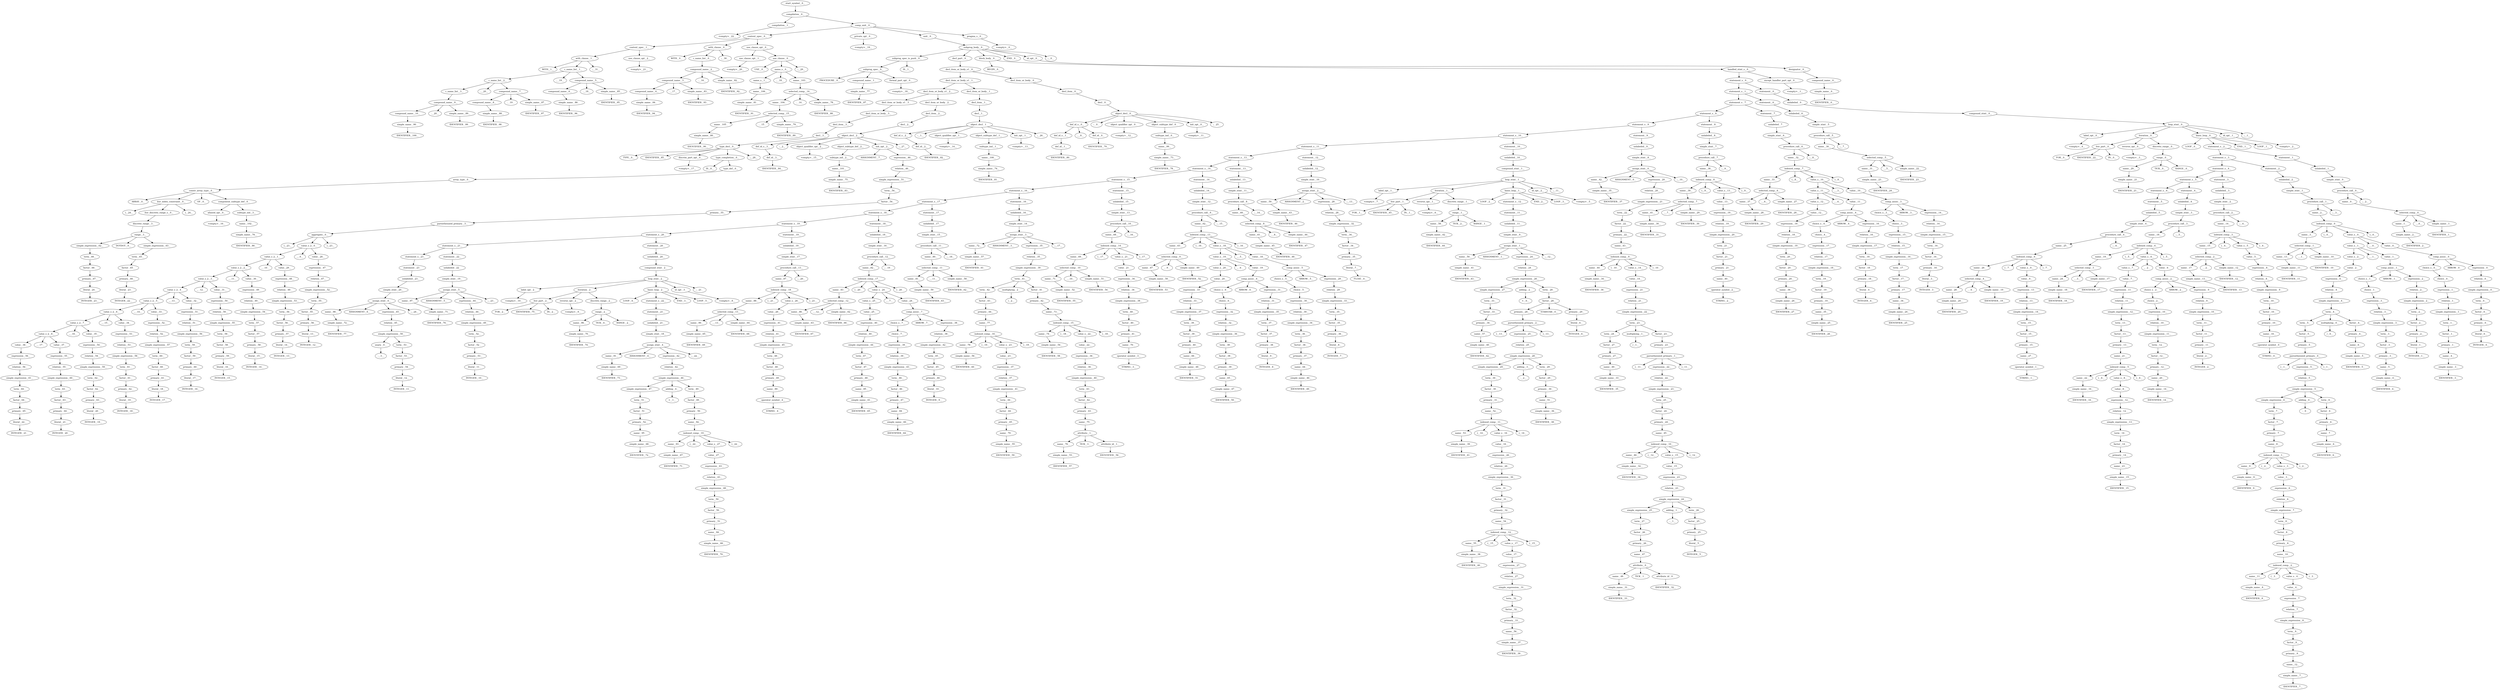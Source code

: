 digraph Parse_tree {
	"start_symbol__0__"->"compilation__0__";
	"compilation__0__"->"compilation__1__";
	"compilation__0__"->"comp_unit__0__";
	"comp_unit__0__"->"context_spec__0__";
	"comp_unit__0__"->"private_opt__0__";
	"comp_unit__0__"->"unit__0__";
	"comp_unit__0__"->"pragma_s__0__";
	"pragma_s__0__"->"<empty>__0__";
	"unit__0__"->"subprog_body__0__";
	"subprog_body__0__"->"subprog_spec_is_push__0__";
	"subprog_body__0__"->"decl_part__0__";
	"subprog_body__0__"->"block_body__0__";
	"subprog_body__0__"->"END__0__";
	"subprog_body__0__"->"id_opt__0__";
	"subprog_body__0__"->";__0__";
	"id_opt__0__"->"designator__0__";
	"designator__0__"->"compound_name__0__";
	"compound_name__0__"->"simple_name__0__";
	"simple_name__0__"->"IDENTIFIER__0__";
	"block_body__0__"->"BEGIN__0__";
	"block_body__0__"->"handled_stmt_s__0__";
	"handled_stmt_s__0__"->"statement_s__0__";
	"handled_stmt_s__0__"->"except_handler_part_opt__0__";
	"except_handler_part_opt__0__"->"<empty>__1__";
	"statement_s__0__"->"statement_s__1__";
	"statement_s__0__"->"statement__0__";
	"statement__0__"->"unlabeled__0__";
	"unlabeled__0__"->"compound_stmt__0__";
	"compound_stmt__0__"->"loop_stmt__0__";
	"loop_stmt__0__"->"label_opt__0__";
	"loop_stmt__0__"->"iteration__0__";
	"loop_stmt__0__"->"basic_loop__0__";
	"loop_stmt__0__"->"id_opt__1__";
	"loop_stmt__0__"->";__1__";
	"id_opt__1__"->"<empty>__2__";
	"basic_loop__0__"->"LOOP__0__";
	"basic_loop__0__"->"statement_s__2__";
	"basic_loop__0__"->"END__1__";
	"basic_loop__0__"->"LOOP__1__";
	"statement_s__2__"->"statement_s__3__";
	"statement_s__2__"->"statement__1__";
	"statement__1__"->"unlabeled__1__";
	"unlabeled__1__"->"simple_stmt__0__";
	"simple_stmt__0__"->"procedure_call__0__";
	"procedure_call__0__"->"name__0__";
	"procedure_call__0__"->";__2__";
	"name__0__"->"selected_comp__0__";
	"selected_comp__0__"->"name__1__";
	"selected_comp__0__"->".__0__";
	"selected_comp__0__"->"simple_name__1__";
	"simple_name__1__"->"IDENTIFIER__1__";
	"name__1__"->"simple_name__2__";
	"simple_name__2__"->"IDENTIFIER__2__";
	"statement_s__3__"->"statement_s__4__";
	"statement_s__3__"->"statement__2__";
	"statement__2__"->"unlabeled__2__";
	"unlabeled__2__"->"simple_stmt__1__";
	"simple_stmt__1__"->"procedure_call__1__";
	"procedure_call__1__"->"name__2__";
	"procedure_call__1__"->";__3__";
	"name__2__"->"indexed_comp__0__";
	"indexed_comp__0__"->"name__3__";
	"indexed_comp__0__"->"(__0__";
	"indexed_comp__0__"->"value_s__0__";
	"indexed_comp__0__"->")__0__";
	"value_s__0__"->"value_s__1__";
	"value_s__0__"->",__0__";
	"value_s__0__"->"value__0__";
	"value__0__"->"comp_assoc__0__";
	"comp_assoc__0__"->"choice_s__0__";
	"comp_assoc__0__"->"ARROW__0__";
	"comp_assoc__0__"->"expression__0__";
	"expression__0__"->"relation__0__";
	"relation__0__"->"simple_expression__0__";
	"simple_expression__0__"->"term__0__";
	"term__0__"->"factor__0__";
	"factor__0__"->"primary__0__";
	"primary__0__"->"literal__0__";
	"literal__0__"->"INTEGER__0__";
	"choice_s__0__"->"choice__0__";
	"choice__0__"->"expression__1__";
	"expression__1__"->"relation__1__";
	"relation__1__"->"simple_expression__1__";
	"simple_expression__1__"->"term__1__";
	"term__1__"->"factor__1__";
	"factor__1__"->"primary__1__";
	"primary__1__"->"name__4__";
	"name__4__"->"simple_name__3__";
	"simple_name__3__"->"IDENTIFIER__3__";
	"value_s__1__"->"value_s__2__";
	"value_s__1__"->",__1__";
	"value_s__1__"->"value__1__";
	"value__1__"->"comp_assoc__1__";
	"comp_assoc__1__"->"choice_s__1__";
	"comp_assoc__1__"->"ARROW__1__";
	"comp_assoc__1__"->"expression__2__";
	"expression__2__"->"relation__2__";
	"relation__2__"->"simple_expression__2__";
	"simple_expression__2__"->"term__2__";
	"term__2__"->"factor__2__";
	"factor__2__"->"primary__2__";
	"primary__2__"->"literal__1__";
	"literal__1__"->"INTEGER__1__";
	"choice_s__1__"->"choice__1__";
	"choice__1__"->"expression__3__";
	"expression__3__"->"relation__3__";
	"relation__3__"->"simple_expression__3__";
	"simple_expression__3__"->"term__3__";
	"term__3__"->"factor__3__";
	"factor__3__"->"primary__3__";
	"primary__3__"->"name__5__";
	"name__5__"->"simple_name__4__";
	"simple_name__4__"->"IDENTIFIER__4__";
	"value_s__2__"->"value__2__";
	"value__2__"->"expression__4__";
	"expression__4__"->"relation__4__";
	"relation__4__"->"simple_expression__4__";
	"simple_expression__4__"->"term__4__";
	"term__4__"->"term__5__";
	"term__4__"->"multiplying__0__";
	"term__4__"->"factor__4__";
	"factor__4__"->"primary__4__";
	"primary__4__"->"name__6__";
	"name__6__"->"simple_name__5__";
	"simple_name__5__"->"IDENTIFIER__5__";
	"multiplying__0__"->"/__0__";
	"term__5__"->"factor__5__";
	"factor__5__"->"primary__5__";
	"primary__5__"->"parenthesized_primary__0__";
	"parenthesized_primary__0__"->"(__1__";
	"parenthesized_primary__0__"->"expression__5__";
	"parenthesized_primary__0__"->")__1__";
	"expression__5__"->"relation__5__";
	"relation__5__"->"simple_expression__5__";
	"simple_expression__5__"->"simple_expression__6__";
	"simple_expression__5__"->"adding__0__";
	"simple_expression__5__"->"term__6__";
	"term__6__"->"factor__6__";
	"factor__6__"->"primary__6__";
	"primary__6__"->"name__7__";
	"name__7__"->"simple_name__6__";
	"simple_name__6__"->"IDENTIFIER__6__";
	"adding__0__"->"-__0__";
	"simple_expression__6__"->"term__7__";
	"term__7__"->"factor__7__";
	"factor__7__"->"primary__7__";
	"primary__7__"->"name__8__";
	"name__8__"->"indexed_comp__1__";
	"indexed_comp__1__"->"name__9__";
	"indexed_comp__1__"->"(__2__";
	"indexed_comp__1__"->"value_s__3__";
	"indexed_comp__1__"->")__2__";
	"value_s__3__"->"value__3__";
	"value__3__"->"expression__6__";
	"expression__6__"->"relation__6__";
	"relation__6__"->"simple_expression__7__";
	"simple_expression__7__"->"term__8__";
	"term__8__"->"factor__8__";
	"factor__8__"->"primary__8__";
	"primary__8__"->"name__10__";
	"name__10__"->"indexed_comp__2__";
	"indexed_comp__2__"->"name__11__";
	"indexed_comp__2__"->"(__3__";
	"indexed_comp__2__"->"value_s__4__";
	"indexed_comp__2__"->")__3__";
	"value_s__4__"->"value__4__";
	"value__4__"->"expression__7__";
	"expression__7__"->"relation__7__";
	"relation__7__"->"simple_expression__8__";
	"simple_expression__8__"->"term__9__";
	"term__9__"->"factor__9__";
	"factor__9__"->"primary__9__";
	"primary__9__"->"name__12__";
	"name__12__"->"simple_name__7__";
	"simple_name__7__"->"IDENTIFIER__7__";
	"name__11__"->"simple_name__8__";
	"simple_name__8__"->"IDENTIFIER__8__";
	"name__9__"->"simple_name__9__";
	"simple_name__9__"->"IDENTIFIER__9__";
	"name__3__"->"selected_comp__1__";
	"selected_comp__1__"->"name__13__";
	"selected_comp__1__"->".__1__";
	"selected_comp__1__"->"simple_name__10__";
	"simple_name__10__"->"IDENTIFIER__10__";
	"name__13__"->"simple_name__11__";
	"simple_name__11__"->"IDENTIFIER__11__";
	"statement_s__4__"->"statement_s__5__";
	"statement_s__4__"->"statement__3__";
	"statement__3__"->"unlabeled__3__";
	"unlabeled__3__"->"simple_stmt__2__";
	"simple_stmt__2__"->"procedure_call__2__";
	"procedure_call__2__"->"name__14__";
	"procedure_call__2__"->";__4__";
	"name__14__"->"indexed_comp__3__";
	"indexed_comp__3__"->"name__15__";
	"indexed_comp__3__"->"(__4__";
	"indexed_comp__3__"->"value_s__5__";
	"indexed_comp__3__"->")__4__";
	"value_s__5__"->"value__5__";
	"value__5__"->"expression__8__";
	"expression__8__"->"relation__8__";
	"relation__8__"->"simple_expression__9__";
	"simple_expression__9__"->"term__10__";
	"term__10__"->"factor__10__";
	"factor__10__"->"primary__10__";
	"primary__10__"->"name__16__";
	"name__16__"->"operator_symbol__0__";
	"operator_symbol__0__"->"STRING__0__";
	"name__15__"->"selected_comp__2__";
	"selected_comp__2__"->"name__17__";
	"selected_comp__2__"->".__2__";
	"selected_comp__2__"->"simple_name__12__";
	"simple_name__12__"->"IDENTIFIER__12__";
	"name__17__"->"simple_name__13__";
	"simple_name__13__"->"IDENTIFIER__13__";
	"statement_s__5__"->"statement_s__6__";
	"statement_s__5__"->"statement__4__";
	"statement__4__"->"unlabeled__4__";
	"unlabeled__4__"->"simple_stmt__3__";
	"simple_stmt__3__"->"procedure_call__3__";
	"procedure_call__3__"->"name__18__";
	"procedure_call__3__"->";__5__";
	"name__18__"->"indexed_comp__4__";
	"indexed_comp__4__"->"name__19__";
	"indexed_comp__4__"->"(__5__";
	"indexed_comp__4__"->"value_s__6__";
	"indexed_comp__4__"->")__5__";
	"value_s__6__"->"value_s__7__";
	"value_s__6__"->",__2__";
	"value_s__6__"->"value__6__";
	"value__6__"->"comp_assoc__2__";
	"comp_assoc__2__"->"choice_s__2__";
	"comp_assoc__2__"->"ARROW__2__";
	"comp_assoc__2__"->"expression__9__";
	"expression__9__"->"relation__9__";
	"relation__9__"->"simple_expression__10__";
	"simple_expression__10__"->"term__11__";
	"term__11__"->"factor__11__";
	"factor__11__"->"primary__11__";
	"primary__11__"->"literal__2__";
	"literal__2__"->"INTEGER__2__";
	"choice_s__2__"->"choice__2__";
	"choice__2__"->"expression__10__";
	"expression__10__"->"relation__10__";
	"relation__10__"->"simple_expression__11__";
	"simple_expression__11__"->"term__12__";
	"term__12__"->"factor__12__";
	"factor__12__"->"primary__12__";
	"primary__12__"->"name__20__";
	"name__20__"->"simple_name__14__";
	"simple_name__14__"->"IDENTIFIER__14__";
	"value_s__7__"->"value__7__";
	"value__7__"->"expression__11__";
	"expression__11__"->"relation__11__";
	"relation__11__"->"simple_expression__12__";
	"simple_expression__12__"->"term__13__";
	"term__13__"->"factor__13__";
	"factor__13__"->"primary__13__";
	"primary__13__"->"name__21__";
	"name__21__"->"indexed_comp__5__";
	"indexed_comp__5__"->"name__22__";
	"indexed_comp__5__"->"(__6__";
	"indexed_comp__5__"->"value_s__8__";
	"indexed_comp__5__"->")__6__";
	"value_s__8__"->"value__8__";
	"value__8__"->"expression__12__";
	"expression__12__"->"relation__12__";
	"relation__12__"->"simple_expression__13__";
	"simple_expression__13__"->"term__14__";
	"term__14__"->"factor__14__";
	"factor__14__"->"primary__14__";
	"primary__14__"->"name__23__";
	"name__23__"->"simple_name__15__";
	"simple_name__15__"->"IDENTIFIER__15__";
	"name__22__"->"simple_name__16__";
	"simple_name__16__"->"IDENTIFIER__16__";
	"name__19__"->"selected_comp__3__";
	"selected_comp__3__"->"name__24__";
	"selected_comp__3__"->".__3__";
	"selected_comp__3__"->"simple_name__17__";
	"simple_name__17__"->"IDENTIFIER__17__";
	"name__24__"->"simple_name__18__";
	"simple_name__18__"->"IDENTIFIER__18__";
	"statement_s__6__"->"statement__5__";
	"statement__5__"->"unlabeled__5__";
	"unlabeled__5__"->"simple_stmt__4__";
	"simple_stmt__4__"->"procedure_call__4__";
	"procedure_call__4__"->"name__25__";
	"procedure_call__4__"->";__6__";
	"name__25__"->"indexed_comp__6__";
	"indexed_comp__6__"->"name__26__";
	"indexed_comp__6__"->"(__7__";
	"indexed_comp__6__"->"value_s__9__";
	"indexed_comp__6__"->")__7__";
	"value_s__9__"->"value__9__";
	"value__9__"->"expression__13__";
	"expression__13__"->"relation__13__";
	"relation__13__"->"simple_expression__14__";
	"simple_expression__14__"->"term__15__";
	"term__15__"->"factor__15__";
	"factor__15__"->"primary__15__";
	"primary__15__"->"name__27__";
	"name__27__"->"operator_symbol__1__";
	"operator_symbol__1__"->"STRING__1__";
	"name__26__"->"selected_comp__4__";
	"selected_comp__4__"->"name__28__";
	"selected_comp__4__"->".__4__";
	"selected_comp__4__"->"simple_name__19__";
	"simple_name__19__"->"IDENTIFIER__19__";
	"name__28__"->"simple_name__20__";
	"simple_name__20__"->"IDENTIFIER__20__";
	"iteration__0__"->"iter_part__0__";
	"iteration__0__"->"reverse_opt__0__";
	"iteration__0__"->"discrete_range__0__";
	"discrete_range__0__"->"range__0__";
	"range__0__"->"name__29__";
	"range__0__"->"TICK__0__";
	"range__0__"->"RANGE__0__";
	"name__29__"->"simple_name__21__";
	"simple_name__21__"->"IDENTIFIER__21__";
	"reverse_opt__0__"->"<empty>__3__";
	"iter_part__0__"->"FOR__0__";
	"iter_part__0__"->"IDENTIFIER__22__";
	"iter_part__0__"->"IN__0__";
	"label_opt__0__"->"<empty>__4__";
	"statement_s__1__"->"statement_s__7__";
	"statement_s__1__"->"statement__6__";
	"statement__6__"->"unlabeled__6__";
	"unlabeled__6__"->"simple_stmt__5__";
	"simple_stmt__5__"->"procedure_call__5__";
	"procedure_call__5__"->"name__30__";
	"procedure_call__5__"->";__7__";
	"name__30__"->"selected_comp__5__";
	"selected_comp__5__"->"name__31__";
	"selected_comp__5__"->".__5__";
	"selected_comp__5__"->"simple_name__22__";
	"simple_name__22__"->"IDENTIFIER__23__";
	"name__31__"->"simple_name__23__";
	"simple_name__23__"->"IDENTIFIER__24__";
	"statement_s__7__"->"statement_s__8__";
	"statement_s__7__"->"statement__7__";
	"statement__7__"->"unlabeled__7__";
	"unlabeled__7__"->"simple_stmt__6__";
	"simple_stmt__6__"->"procedure_call__6__";
	"procedure_call__6__"->"name__32__";
	"procedure_call__6__"->";__8__";
	"name__32__"->"indexed_comp__7__";
	"indexed_comp__7__"->"name__33__";
	"indexed_comp__7__"->"(__8__";
	"indexed_comp__7__"->"value_s__10__";
	"indexed_comp__7__"->")__8__";
	"value_s__10__"->"value_s__11__";
	"value_s__10__"->",__3__";
	"value_s__10__"->"value__10__";
	"value__10__"->"comp_assoc__3__";
	"comp_assoc__3__"->"choice_s__3__";
	"comp_assoc__3__"->"ARROW__3__";
	"comp_assoc__3__"->"expression__14__";
	"expression__14__"->"relation__14__";
	"relation__14__"->"simple_expression__15__";
	"simple_expression__15__"->"term__16__";
	"term__16__"->"factor__16__";
	"factor__16__"->"primary__16__";
	"primary__16__"->"literal__3__";
	"literal__3__"->"INTEGER__3__";
	"choice_s__3__"->"choice__3__";
	"choice__3__"->"expression__15__";
	"expression__15__"->"relation__15__";
	"relation__15__"->"simple_expression__16__";
	"simple_expression__16__"->"term__17__";
	"term__17__"->"factor__17__";
	"factor__17__"->"primary__17__";
	"primary__17__"->"name__34__";
	"name__34__"->"simple_name__24__";
	"simple_name__24__"->"IDENTIFIER__25__";
	"value_s__11__"->"value_s__12__";
	"value_s__11__"->",__4__";
	"value_s__11__"->"value__11__";
	"value__11__"->"comp_assoc__4__";
	"comp_assoc__4__"->"choice_s__4__";
	"comp_assoc__4__"->"ARROW__4__";
	"comp_assoc__4__"->"expression__16__";
	"expression__16__"->"relation__16__";
	"relation__16__"->"simple_expression__17__";
	"simple_expression__17__"->"term__18__";
	"term__18__"->"factor__18__";
	"factor__18__"->"primary__18__";
	"primary__18__"->"literal__4__";
	"literal__4__"->"INTEGER__4__";
	"choice_s__4__"->"choice__4__";
	"choice__4__"->"expression__17__";
	"expression__17__"->"relation__17__";
	"relation__17__"->"simple_expression__18__";
	"simple_expression__18__"->"term__19__";
	"term__19__"->"factor__19__";
	"factor__19__"->"primary__19__";
	"primary__19__"->"name__35__";
	"name__35__"->"simple_name__25__";
	"simple_name__25__"->"IDENTIFIER__26__";
	"value_s__12__"->"value__12__";
	"value__12__"->"expression__18__";
	"expression__18__"->"relation__18__";
	"relation__18__"->"simple_expression__19__";
	"simple_expression__19__"->"term__20__";
	"term__20__"->"factor__20__";
	"factor__20__"->"primary__20__";
	"primary__20__"->"name__36__";
	"name__36__"->"simple_name__26__";
	"simple_name__26__"->"IDENTIFIER__27__";
	"name__33__"->"selected_comp__6__";
	"selected_comp__6__"->"name__37__";
	"selected_comp__6__"->".__6__";
	"selected_comp__6__"->"simple_name__27__";
	"simple_name__27__"->"IDENTIFIER__28__";
	"name__37__"->"simple_name__28__";
	"simple_name__28__"->"IDENTIFIER__29__";
	"statement_s__8__"->"statement_s__9__";
	"statement_s__8__"->"statement__8__";
	"statement__8__"->"unlabeled__8__";
	"unlabeled__8__"->"simple_stmt__7__";
	"simple_stmt__7__"->"procedure_call__7__";
	"procedure_call__7__"->"name__38__";
	"procedure_call__7__"->";__9__";
	"name__38__"->"indexed_comp__8__";
	"indexed_comp__8__"->"name__39__";
	"indexed_comp__8__"->"(__9__";
	"indexed_comp__8__"->"value_s__13__";
	"indexed_comp__8__"->")__9__";
	"value_s__13__"->"value__13__";
	"value__13__"->"expression__19__";
	"expression__19__"->"relation__19__";
	"relation__19__"->"simple_expression__20__";
	"simple_expression__20__"->"term__21__";
	"term__21__"->"factor__21__";
	"factor__21__"->"primary__21__";
	"primary__21__"->"name__40__";
	"name__40__"->"operator_symbol__2__";
	"operator_symbol__2__"->"STRING__2__";
	"name__39__"->"selected_comp__7__";
	"selected_comp__7__"->"name__41__";
	"selected_comp__7__"->".__7__";
	"selected_comp__7__"->"simple_name__29__";
	"simple_name__29__"->"IDENTIFIER__30__";
	"name__41__"->"simple_name__30__";
	"simple_name__30__"->"IDENTIFIER__31__";
	"statement_s__9__"->"statement_s__10__";
	"statement_s__9__"->"statement__9__";
	"statement__9__"->"unlabeled__9__";
	"unlabeled__9__"->"simple_stmt__8__";
	"simple_stmt__8__"->"assign_stmt__0__";
	"assign_stmt__0__"->"name__42__";
	"assign_stmt__0__"->"ASSIGNMENT__0__";
	"assign_stmt__0__"->"expression__20__";
	"assign_stmt__0__"->";__10__";
	"expression__20__"->"relation__20__";
	"relation__20__"->"simple_expression__21__";
	"simple_expression__21__"->"term__22__";
	"term__22__"->"factor__22__";
	"factor__22__"->"primary__22__";
	"primary__22__"->"name__43__";
	"name__43__"->"indexed_comp__9__";
	"indexed_comp__9__"->"name__44__";
	"indexed_comp__9__"->"(__10__";
	"indexed_comp__9__"->"value_s__14__";
	"indexed_comp__9__"->")__10__";
	"value_s__14__"->"value__14__";
	"value__14__"->"expression__21__";
	"expression__21__"->"relation__21__";
	"relation__21__"->"simple_expression__22__";
	"simple_expression__22__"->"term__23__";
	"term__23__"->"term__24__";
	"term__23__"->"multiplying__1__";
	"term__23__"->"factor__23__";
	"factor__23__"->"primary__23__";
	"primary__23__"->"parenthesized_primary__1__";
	"parenthesized_primary__1__"->"(__11__";
	"parenthesized_primary__1__"->"expression__22__";
	"parenthesized_primary__1__"->")__11__";
	"expression__22__"->"relation__22__";
	"relation__22__"->"simple_expression__23__";
	"simple_expression__23__"->"term__25__";
	"term__25__"->"factor__24__";
	"factor__24__"->"primary__24__";
	"primary__24__"->"name__45__";
	"name__45__"->"indexed_comp__10__";
	"indexed_comp__10__"->"name__46__";
	"indexed_comp__10__"->"(__12__";
	"indexed_comp__10__"->"value_s__15__";
	"indexed_comp__10__"->")__12__";
	"value_s__15__"->"value__15__";
	"value__15__"->"expression__23__";
	"expression__23__"->"relation__23__";
	"relation__23__"->"simple_expression__24__";
	"simple_expression__24__"->"simple_expression__25__";
	"simple_expression__24__"->"adding__1__";
	"simple_expression__24__"->"term__26__";
	"term__26__"->"factor__25__";
	"factor__25__"->"primary__25__";
	"primary__25__"->"literal__5__";
	"literal__5__"->"INTEGER__5__";
	"adding__1__"->"-__1__";
	"simple_expression__25__"->"term__27__";
	"term__27__"->"factor__26__";
	"factor__26__"->"primary__26__";
	"primary__26__"->"name__47__";
	"name__47__"->"attribute__0__";
	"attribute__0__"->"name__48__";
	"attribute__0__"->"TICK__1__";
	"attribute__0__"->"attribute_id__0__";
	"attribute_id__0__"->"IDENTIFIER__32__";
	"name__48__"->"simple_name__31__";
	"simple_name__31__"->"IDENTIFIER__33__";
	"name__46__"->"simple_name__32__";
	"simple_name__32__"->"IDENTIFIER__34__";
	"multiplying__1__"->"/__1__";
	"term__24__"->"factor__27__";
	"factor__27__"->"primary__27__";
	"primary__27__"->"name__49__";
	"name__49__"->"simple_name__33__";
	"simple_name__33__"->"IDENTIFIER__35__";
	"name__44__"->"simple_name__34__";
	"simple_name__34__"->"IDENTIFIER__36__";
	"name__42__"->"simple_name__35__";
	"simple_name__35__"->"IDENTIFIER__37__";
	"statement_s__10__"->"statement_s__11__";
	"statement_s__10__"->"statement__10__";
	"statement__10__"->"unlabeled__10__";
	"unlabeled__10__"->"compound_stmt__1__";
	"compound_stmt__1__"->"loop_stmt__1__";
	"loop_stmt__1__"->"label_opt__1__";
	"loop_stmt__1__"->"iteration__1__";
	"loop_stmt__1__"->"basic_loop__1__";
	"loop_stmt__1__"->"id_opt__2__";
	"loop_stmt__1__"->";__11__";
	"id_opt__2__"->"<empty>__5__";
	"basic_loop__1__"->"LOOP__2__";
	"basic_loop__1__"->"statement_s__12__";
	"basic_loop__1__"->"END__2__";
	"basic_loop__1__"->"LOOP__3__";
	"statement_s__12__"->"statement__11__";
	"statement__11__"->"unlabeled__11__";
	"unlabeled__11__"->"simple_stmt__9__";
	"simple_stmt__9__"->"assign_stmt__1__";
	"assign_stmt__1__"->"name__50__";
	"assign_stmt__1__"->"ASSIGNMENT__1__";
	"assign_stmt__1__"->"expression__24__";
	"assign_stmt__1__"->";__12__";
	"expression__24__"->"relation__24__";
	"relation__24__"->"simple_expression__26__";
	"simple_expression__26__"->"simple_expression__27__";
	"simple_expression__26__"->"adding__2__";
	"simple_expression__26__"->"term__28__";
	"term__28__"->"factor__28__";
	"factor__28__"->"primary__28__";
	"factor__28__"->"STARSTAR__0__";
	"factor__28__"->"primary__29__";
	"primary__29__"->"literal__6__";
	"literal__6__"->"INTEGER__6__";
	"primary__28__"->"parenthesized_primary__2__";
	"parenthesized_primary__2__"->"(__13__";
	"parenthesized_primary__2__"->"expression__25__";
	"parenthesized_primary__2__"->")__13__";
	"expression__25__"->"relation__25__";
	"relation__25__"->"simple_expression__28__";
	"simple_expression__28__"->"simple_expression__29__";
	"simple_expression__28__"->"adding__3__";
	"simple_expression__28__"->"term__29__";
	"term__29__"->"factor__29__";
	"factor__29__"->"primary__30__";
	"primary__30__"->"name__51__";
	"name__51__"->"simple_name__36__";
	"simple_name__36__"->"IDENTIFIER__38__";
	"adding__3__"->"-__2__";
	"simple_expression__29__"->"term__30__";
	"term__30__"->"factor__30__";
	"factor__30__"->"primary__31__";
	"primary__31__"->"name__52__";
	"name__52__"->"indexed_comp__11__";
	"indexed_comp__11__"->"name__53__";
	"indexed_comp__11__"->"(__14__";
	"indexed_comp__11__"->"value_s__16__";
	"indexed_comp__11__"->")__14__";
	"value_s__16__"->"value__16__";
	"value__16__"->"expression__26__";
	"expression__26__"->"relation__26__";
	"relation__26__"->"simple_expression__30__";
	"simple_expression__30__"->"term__31__";
	"term__31__"->"factor__31__";
	"factor__31__"->"primary__32__";
	"primary__32__"->"name__54__";
	"name__54__"->"indexed_comp__12__";
	"indexed_comp__12__"->"name__55__";
	"indexed_comp__12__"->"(__15__";
	"indexed_comp__12__"->"value_s__17__";
	"indexed_comp__12__"->")__15__";
	"value_s__17__"->"value__17__";
	"value__17__"->"expression__27__";
	"expression__27__"->"relation__27__";
	"relation__27__"->"simple_expression__31__";
	"simple_expression__31__"->"term__32__";
	"term__32__"->"factor__32__";
	"factor__32__"->"primary__33__";
	"primary__33__"->"name__56__";
	"name__56__"->"simple_name__37__";
	"simple_name__37__"->"IDENTIFIER__39__";
	"name__55__"->"simple_name__38__";
	"simple_name__38__"->"IDENTIFIER__40__";
	"name__53__"->"simple_name__39__";
	"simple_name__39__"->"IDENTIFIER__41__";
	"adding__2__"->"+__0__";
	"simple_expression__27__"->"term__33__";
	"term__33__"->"factor__33__";
	"factor__33__"->"primary__34__";
	"primary__34__"->"name__57__";
	"name__57__"->"simple_name__40__";
	"simple_name__40__"->"IDENTIFIER__42__";
	"name__50__"->"simple_name__41__";
	"simple_name__41__"->"IDENTIFIER__43__";
	"iteration__1__"->"iter_part__1__";
	"iteration__1__"->"reverse_opt__1__";
	"iteration__1__"->"discrete_range__1__";
	"discrete_range__1__"->"range__1__";
	"range__1__"->"name__58__";
	"range__1__"->"TICK__2__";
	"range__1__"->"RANGE__1__";
	"name__58__"->"simple_name__42__";
	"simple_name__42__"->"IDENTIFIER__44__";
	"reverse_opt__1__"->"<empty>__6__";
	"iter_part__1__"->"FOR__1__";
	"iter_part__1__"->"IDENTIFIER__45__";
	"iter_part__1__"->"IN__1__";
	"label_opt__1__"->"<empty>__7__";
	"statement_s__11__"->"statement_s__13__";
	"statement_s__11__"->"statement__12__";
	"statement__12__"->"unlabeled__12__";
	"unlabeled__12__"->"simple_stmt__10__";
	"simple_stmt__10__"->"assign_stmt__2__";
	"assign_stmt__2__"->"name__59__";
	"assign_stmt__2__"->"ASSIGNMENT__2__";
	"assign_stmt__2__"->"expression__28__";
	"assign_stmt__2__"->";__13__";
	"expression__28__"->"relation__28__";
	"relation__28__"->"simple_expression__32__";
	"simple_expression__32__"->"term__34__";
	"term__34__"->"factor__34__";
	"factor__34__"->"primary__35__";
	"primary__35__"->"literal__7__";
	"literal__7__"->"FLOAT__0__";
	"name__59__"->"simple_name__43__";
	"simple_name__43__"->"IDENTIFIER__46__";
	"statement_s__13__"->"statement_s__14__";
	"statement_s__13__"->"statement__13__";
	"statement__13__"->"unlabeled__13__";
	"unlabeled__13__"->"simple_stmt__11__";
	"simple_stmt__11__"->"procedure_call__8__";
	"procedure_call__8__"->"name__60__";
	"procedure_call__8__"->";__14__";
	"name__60__"->"selected_comp__8__";
	"selected_comp__8__"->"name__61__";
	"selected_comp__8__"->".__8__";
	"selected_comp__8__"->"simple_name__44__";
	"simple_name__44__"->"IDENTIFIER__47__";
	"name__61__"->"simple_name__45__";
	"simple_name__45__"->"IDENTIFIER__48__";
	"statement_s__14__"->"statement_s__15__";
	"statement_s__14__"->"statement__14__";
	"statement__14__"->"unlabeled__14__";
	"unlabeled__14__"->"simple_stmt__12__";
	"simple_stmt__12__"->"procedure_call__9__";
	"procedure_call__9__"->"name__62__";
	"procedure_call__9__"->";__15__";
	"name__62__"->"indexed_comp__13__";
	"indexed_comp__13__"->"name__63__";
	"indexed_comp__13__"->"(__16__";
	"indexed_comp__13__"->"value_s__18__";
	"indexed_comp__13__"->")__16__";
	"value_s__18__"->"value_s__19__";
	"value_s__18__"->",__5__";
	"value_s__18__"->"value__18__";
	"value__18__"->"comp_assoc__5__";
	"comp_assoc__5__"->"choice_s__5__";
	"comp_assoc__5__"->"ARROW__5__";
	"comp_assoc__5__"->"expression__29__";
	"expression__29__"->"relation__29__";
	"relation__29__"->"simple_expression__33__";
	"simple_expression__33__"->"term__35__";
	"term__35__"->"factor__35__";
	"factor__35__"->"primary__36__";
	"primary__36__"->"literal__8__";
	"literal__8__"->"INTEGER__7__";
	"choice_s__5__"->"choice__5__";
	"choice__5__"->"expression__30__";
	"expression__30__"->"relation__30__";
	"relation__30__"->"simple_expression__34__";
	"simple_expression__34__"->"term__36__";
	"term__36__"->"factor__36__";
	"factor__36__"->"primary__37__";
	"primary__37__"->"name__64__";
	"name__64__"->"simple_name__46__";
	"simple_name__46__"->"IDENTIFIER__49__";
	"value_s__19__"->"value_s__20__";
	"value_s__19__"->",__6__";
	"value_s__19__"->"value__19__";
	"value__19__"->"comp_assoc__6__";
	"comp_assoc__6__"->"choice_s__6__";
	"comp_assoc__6__"->"ARROW__6__";
	"comp_assoc__6__"->"expression__31__";
	"expression__31__"->"relation__31__";
	"relation__31__"->"simple_expression__35__";
	"simple_expression__35__"->"term__37__";
	"term__37__"->"factor__37__";
	"factor__37__"->"primary__38__";
	"primary__38__"->"literal__9__";
	"literal__9__"->"INTEGER__8__";
	"choice_s__6__"->"choice__6__";
	"choice__6__"->"expression__32__";
	"expression__32__"->"relation__32__";
	"relation__32__"->"simple_expression__36__";
	"simple_expression__36__"->"term__38__";
	"term__38__"->"factor__38__";
	"factor__38__"->"primary__39__";
	"primary__39__"->"name__65__";
	"name__65__"->"simple_name__47__";
	"simple_name__47__"->"IDENTIFIER__50__";
	"value_s__20__"->"value__20__";
	"value__20__"->"expression__33__";
	"expression__33__"->"relation__33__";
	"relation__33__"->"simple_expression__37__";
	"simple_expression__37__"->"term__39__";
	"term__39__"->"factor__39__";
	"factor__39__"->"primary__40__";
	"primary__40__"->"name__66__";
	"name__66__"->"simple_name__48__";
	"simple_name__48__"->"IDENTIFIER__51__";
	"name__63__"->"selected_comp__9__";
	"selected_comp__9__"->"name__67__";
	"selected_comp__9__"->".__9__";
	"selected_comp__9__"->"simple_name__49__";
	"simple_name__49__"->"IDENTIFIER__52__";
	"name__67__"->"simple_name__50__";
	"simple_name__50__"->"IDENTIFIER__53__";
	"statement_s__15__"->"statement_s__16__";
	"statement_s__15__"->"statement__15__";
	"statement__15__"->"unlabeled__15__";
	"unlabeled__15__"->"simple_stmt__13__";
	"simple_stmt__13__"->"procedure_call__10__";
	"procedure_call__10__"->"name__68__";
	"procedure_call__10__"->";__16__";
	"name__68__"->"indexed_comp__14__";
	"indexed_comp__14__"->"name__69__";
	"indexed_comp__14__"->"(__17__";
	"indexed_comp__14__"->"value_s__21__";
	"indexed_comp__14__"->")__17__";
	"value_s__21__"->"value__21__";
	"value__21__"->"expression__34__";
	"expression__34__"->"relation__34__";
	"relation__34__"->"simple_expression__38__";
	"simple_expression__38__"->"term__40__";
	"term__40__"->"factor__40__";
	"factor__40__"->"primary__41__";
	"primary__41__"->"name__70__";
	"name__70__"->"operator_symbol__3__";
	"operator_symbol__3__"->"STRING__3__";
	"name__69__"->"selected_comp__10__";
	"selected_comp__10__"->"name__71__";
	"selected_comp__10__"->".__10__";
	"selected_comp__10__"->"simple_name__51__";
	"simple_name__51__"->"IDENTIFIER__54__";
	"name__71__"->"simple_name__52__";
	"simple_name__52__"->"IDENTIFIER__55__";
	"statement_s__16__"->"statement_s__17__";
	"statement_s__16__"->"statement__16__";
	"statement__16__"->"unlabeled__16__";
	"unlabeled__16__"->"simple_stmt__14__";
	"simple_stmt__14__"->"assign_stmt__3__";
	"assign_stmt__3__"->"name__72__";
	"assign_stmt__3__"->"ASSIGNMENT__3__";
	"assign_stmt__3__"->"expression__35__";
	"assign_stmt__3__"->";__17__";
	"expression__35__"->"relation__35__";
	"relation__35__"->"simple_expression__39__";
	"simple_expression__39__"->"term__41__";
	"term__41__"->"term__42__";
	"term__41__"->"multiplying__2__";
	"term__41__"->"factor__41__";
	"factor__41__"->"primary__42__";
	"primary__42__"->"name__73__";
	"name__73__"->"indexed_comp__15__";
	"indexed_comp__15__"->"name__74__";
	"indexed_comp__15__"->"(__18__";
	"indexed_comp__15__"->"value_s__22__";
	"indexed_comp__15__"->")__18__";
	"value_s__22__"->"value__22__";
	"value__22__"->"expression__36__";
	"expression__36__"->"relation__36__";
	"relation__36__"->"simple_expression__40__";
	"simple_expression__40__"->"term__43__";
	"term__43__"->"factor__42__";
	"factor__42__"->"primary__43__";
	"primary__43__"->"name__75__";
	"name__75__"->"attribute__1__";
	"attribute__1__"->"name__76__";
	"attribute__1__"->"TICK__3__";
	"attribute__1__"->"attribute_id__1__";
	"attribute_id__1__"->"IDENTIFIER__56__";
	"name__76__"->"simple_name__53__";
	"simple_name__53__"->"IDENTIFIER__57__";
	"name__74__"->"simple_name__54__";
	"simple_name__54__"->"IDENTIFIER__58__";
	"multiplying__2__"->"/__2__";
	"term__42__"->"factor__43__";
	"factor__43__"->"primary__44__";
	"primary__44__"->"name__77__";
	"name__77__"->"indexed_comp__16__";
	"indexed_comp__16__"->"name__78__";
	"indexed_comp__16__"->"(__19__";
	"indexed_comp__16__"->"value_s__23__";
	"indexed_comp__16__"->")__19__";
	"value_s__23__"->"value__23__";
	"value__23__"->"expression__37__";
	"expression__37__"->"relation__37__";
	"relation__37__"->"simple_expression__41__";
	"simple_expression__41__"->"term__44__";
	"term__44__"->"factor__44__";
	"factor__44__"->"primary__45__";
	"primary__45__"->"name__79__";
	"name__79__"->"simple_name__55__";
	"simple_name__55__"->"IDENTIFIER__59__";
	"name__78__"->"simple_name__56__";
	"simple_name__56__"->"IDENTIFIER__60__";
	"name__72__"->"simple_name__57__";
	"simple_name__57__"->"IDENTIFIER__61__";
	"statement_s__17__"->"statement_s__18__";
	"statement_s__17__"->"statement__17__";
	"statement__17__"->"unlabeled__17__";
	"unlabeled__17__"->"simple_stmt__15__";
	"simple_stmt__15__"->"procedure_call__11__";
	"procedure_call__11__"->"name__80__";
	"procedure_call__11__"->";__18__";
	"name__80__"->"selected_comp__11__";
	"selected_comp__11__"->"name__81__";
	"selected_comp__11__"->".__11__";
	"selected_comp__11__"->"simple_name__58__";
	"simple_name__58__"->"IDENTIFIER__62__";
	"name__81__"->"simple_name__59__";
	"simple_name__59__"->"IDENTIFIER__63__";
	"statement_s__18__"->"statement_s__19__";
	"statement_s__18__"->"statement__18__";
	"statement__18__"->"unlabeled__18__";
	"unlabeled__18__"->"simple_stmt__16__";
	"simple_stmt__16__"->"procedure_call__12__";
	"procedure_call__12__"->"name__82__";
	"procedure_call__12__"->";__19__";
	"name__82__"->"indexed_comp__17__";
	"indexed_comp__17__"->"name__83__";
	"indexed_comp__17__"->"(__20__";
	"indexed_comp__17__"->"value_s__24__";
	"indexed_comp__17__"->")__20__";
	"value_s__24__"->"value_s__25__";
	"value_s__24__"->",__7__";
	"value_s__24__"->"value__24__";
	"value__24__"->"comp_assoc__7__";
	"comp_assoc__7__"->"choice_s__7__";
	"comp_assoc__7__"->"ARROW__7__";
	"comp_assoc__7__"->"expression__38__";
	"expression__38__"->"relation__38__";
	"relation__38__"->"simple_expression__42__";
	"simple_expression__42__"->"term__45__";
	"term__45__"->"factor__45__";
	"factor__45__"->"primary__46__";
	"primary__46__"->"literal__10__";
	"literal__10__"->"INTEGER__9__";
	"choice_s__7__"->"choice__7__";
	"choice__7__"->"expression__39__";
	"expression__39__"->"relation__39__";
	"relation__39__"->"simple_expression__43__";
	"simple_expression__43__"->"term__46__";
	"term__46__"->"factor__46__";
	"factor__46__"->"primary__47__";
	"primary__47__"->"name__84__";
	"name__84__"->"simple_name__60__";
	"simple_name__60__"->"IDENTIFIER__64__";
	"value_s__25__"->"value__25__";
	"value__25__"->"expression__40__";
	"expression__40__"->"relation__40__";
	"relation__40__"->"simple_expression__44__";
	"simple_expression__44__"->"term__47__";
	"term__47__"->"factor__47__";
	"factor__47__"->"primary__48__";
	"primary__48__"->"name__85__";
	"name__85__"->"simple_name__61__";
	"simple_name__61__"->"IDENTIFIER__65__";
	"name__83__"->"selected_comp__12__";
	"selected_comp__12__"->"name__86__";
	"selected_comp__12__"->".__12__";
	"selected_comp__12__"->"simple_name__62__";
	"simple_name__62__"->"IDENTIFIER__66__";
	"name__86__"->"simple_name__63__";
	"simple_name__63__"->"IDENTIFIER__67__";
	"statement_s__19__"->"statement_s__20__";
	"statement_s__19__"->"statement__19__";
	"statement__19__"->"unlabeled__19__";
	"unlabeled__19__"->"simple_stmt__17__";
	"simple_stmt__17__"->"procedure_call__13__";
	"procedure_call__13__"->"name__87__";
	"procedure_call__13__"->";__20__";
	"name__87__"->"indexed_comp__18__";
	"indexed_comp__18__"->"name__88__";
	"indexed_comp__18__"->"(__21__";
	"indexed_comp__18__"->"value_s__26__";
	"indexed_comp__18__"->")__21__";
	"value_s__26__"->"value__26__";
	"value__26__"->"expression__41__";
	"expression__41__"->"relation__41__";
	"relation__41__"->"simple_expression__45__";
	"simple_expression__45__"->"term__48__";
	"term__48__"->"factor__48__";
	"factor__48__"->"primary__49__";
	"primary__49__"->"name__89__";
	"name__89__"->"operator_symbol__4__";
	"operator_symbol__4__"->"STRING__4__";
	"name__88__"->"selected_comp__13__";
	"selected_comp__13__"->"name__90__";
	"selected_comp__13__"->".__13__";
	"selected_comp__13__"->"simple_name__64__";
	"simple_name__64__"->"IDENTIFIER__68__";
	"name__90__"->"simple_name__65__";
	"simple_name__65__"->"IDENTIFIER__69__";
	"statement_s__20__"->"statement_s__21__";
	"statement_s__20__"->"statement__20__";
	"statement__20__"->"unlabeled__20__";
	"unlabeled__20__"->"compound_stmt__2__";
	"compound_stmt__2__"->"loop_stmt__2__";
	"loop_stmt__2__"->"label_opt__2__";
	"loop_stmt__2__"->"iteration__2__";
	"loop_stmt__2__"->"basic_loop__2__";
	"loop_stmt__2__"->"id_opt__3__";
	"loop_stmt__2__"->";__21__";
	"id_opt__3__"->"<empty>__8__";
	"basic_loop__2__"->"LOOP__4__";
	"basic_loop__2__"->"statement_s__22__";
	"basic_loop__2__"->"END__3__";
	"basic_loop__2__"->"LOOP__5__";
	"statement_s__22__"->"statement__21__";
	"statement__21__"->"unlabeled__21__";
	"unlabeled__21__"->"simple_stmt__18__";
	"simple_stmt__18__"->"assign_stmt__4__";
	"assign_stmt__4__"->"name__91__";
	"assign_stmt__4__"->"ASSIGNMENT__4__";
	"assign_stmt__4__"->"expression__42__";
	"assign_stmt__4__"->";__22__";
	"expression__42__"->"relation__42__";
	"relation__42__"->"simple_expression__46__";
	"simple_expression__46__"->"simple_expression__47__";
	"simple_expression__46__"->"adding__4__";
	"simple_expression__46__"->"term__49__";
	"term__49__"->"factor__49__";
	"factor__49__"->"primary__50__";
	"primary__50__"->"name__92__";
	"name__92__"->"indexed_comp__19__";
	"indexed_comp__19__"->"name__93__";
	"indexed_comp__19__"->"(__22__";
	"indexed_comp__19__"->"value_s__27__";
	"indexed_comp__19__"->")__22__";
	"value_s__27__"->"value__27__";
	"value__27__"->"expression__43__";
	"expression__43__"->"relation__43__";
	"relation__43__"->"simple_expression__48__";
	"simple_expression__48__"->"term__50__";
	"term__50__"->"factor__50__";
	"factor__50__"->"primary__51__";
	"primary__51__"->"name__94__";
	"name__94__"->"simple_name__66__";
	"simple_name__66__"->"IDENTIFIER__70__";
	"name__93__"->"simple_name__67__";
	"simple_name__67__"->"IDENTIFIER__71__";
	"adding__4__"->"+__1__";
	"simple_expression__47__"->"term__51__";
	"term__51__"->"factor__51__";
	"factor__51__"->"primary__52__";
	"primary__52__"->"name__95__";
	"name__95__"->"simple_name__68__";
	"simple_name__68__"->"IDENTIFIER__72__";
	"name__91__"->"simple_name__69__";
	"simple_name__69__"->"IDENTIFIER__73__";
	"iteration__2__"->"iter_part__2__";
	"iteration__2__"->"reverse_opt__2__";
	"iteration__2__"->"discrete_range__2__";
	"discrete_range__2__"->"range__2__";
	"range__2__"->"name__96__";
	"range__2__"->"TICK__4__";
	"range__2__"->"RANGE__2__";
	"name__96__"->"simple_name__70__";
	"simple_name__70__"->"IDENTIFIER__74__";
	"reverse_opt__2__"->"<empty>__9__";
	"iter_part__2__"->"FOR__2__";
	"iter_part__2__"->"IDENTIFIER__75__";
	"iter_part__2__"->"IN__2__";
	"label_opt__2__"->"<empty>__10__";
	"statement_s__21__"->"statement_s__23__";
	"statement_s__21__"->"statement__22__";
	"statement__22__"->"unlabeled__22__";
	"unlabeled__22__"->"simple_stmt__19__";
	"simple_stmt__19__"->"assign_stmt__5__";
	"assign_stmt__5__"->"name__97__";
	"assign_stmt__5__"->"ASSIGNMENT__5__";
	"assign_stmt__5__"->"expression__44__";
	"assign_stmt__5__"->";__23__";
	"expression__44__"->"relation__44__";
	"relation__44__"->"simple_expression__49__";
	"simple_expression__49__"->"term__52__";
	"term__52__"->"factor__52__";
	"factor__52__"->"primary__53__";
	"primary__53__"->"literal__11__";
	"literal__11__"->"INTEGER__10__";
	"name__97__"->"simple_name__71__";
	"simple_name__71__"->"IDENTIFIER__76__";
	"statement_s__23__"->"statement__23__";
	"statement__23__"->"unlabeled__23__";
	"unlabeled__23__"->"simple_stmt__20__";
	"simple_stmt__20__"->"assign_stmt__6__";
	"assign_stmt__6__"->"name__98__";
	"assign_stmt__6__"->"ASSIGNMENT__6__";
	"assign_stmt__6__"->"expression__45__";
	"assign_stmt__6__"->";__24__";
	"expression__45__"->"relation__45__";
	"relation__45__"->"simple_expression__50__";
	"simple_expression__50__"->"unary__0__";
	"simple_expression__50__"->"term__53__";
	"term__53__"->"factor__53__";
	"factor__53__"->"primary__54__";
	"primary__54__"->"literal__12__";
	"literal__12__"->"INTEGER__11__";
	"unary__0__"->"-__3__";
	"name__98__"->"simple_name__72__";
	"simple_name__72__"->"IDENTIFIER__77__";
	"decl_part__0__"->"decl_item_or_body_s1__0__";
	"decl_item_or_body_s1__0__"->"decl_item_or_body_s1__1__";
	"decl_item_or_body_s1__0__"->"decl_item_or_body__0__";
	"decl_item_or_body__0__"->"decl_item__0__";
	"decl_item__0__"->"decl__0__";
	"decl__0__"->"object_decl__0__";
	"object_decl__0__"->"def_id_s__0__";
	"object_decl__0__"->":__0__";
	"object_decl__0__"->"object_qualifier_opt__0__";
	"object_decl__0__"->"object_subtype_def__0__";
	"object_decl__0__"->"init_opt__0__";
	"object_decl__0__"->";__25__";
	"init_opt__0__"->"<empty>__11__";
	"object_subtype_def__0__"->"subtype_ind__0__";
	"subtype_ind__0__"->"name__99__";
	"name__99__"->"simple_name__73__";
	"simple_name__73__"->"IDENTIFIER__78__";
	"object_qualifier_opt__0__"->"<empty>__12__";
	"def_id_s__0__"->"def_id_s__1__";
	"def_id_s__0__"->",__8__";
	"def_id_s__0__"->"def_id__0__";
	"def_id__0__"->"IDENTIFIER__79__";
	"def_id_s__1__"->"def_id__1__";
	"def_id__1__"->"IDENTIFIER__80__";
	"decl_item_or_body_s1__1__"->"decl_item_or_body_s1__2__";
	"decl_item_or_body_s1__1__"->"decl_item_or_body__1__";
	"decl_item_or_body__1__"->"decl_item__1__";
	"decl_item__1__"->"decl__1__";
	"decl__1__"->"object_decl__1__";
	"object_decl__1__"->"def_id_s__2__";
	"object_decl__1__"->":__1__";
	"object_decl__1__"->"object_qualifier_opt__1__";
	"object_decl__1__"->"object_subtype_def__1__";
	"object_decl__1__"->"init_opt__1__";
	"object_decl__1__"->";__26__";
	"init_opt__1__"->"<empty>__13__";
	"object_subtype_def__1__"->"subtype_ind__1__";
	"subtype_ind__1__"->"name__100__";
	"name__100__"->"simple_name__74__";
	"simple_name__74__"->"IDENTIFIER__81__";
	"object_qualifier_opt__1__"->"<empty>__14__";
	"def_id_s__2__"->"def_id__2__";
	"def_id__2__"->"IDENTIFIER__82__";
	"decl_item_or_body_s1__2__"->"decl_item_or_body_s1__3__";
	"decl_item_or_body_s1__2__"->"decl_item_or_body__2__";
	"decl_item_or_body__2__"->"decl_item__2__";
	"decl_item__2__"->"decl__2__";
	"decl__2__"->"object_decl__2__";
	"object_decl__2__"->"def_id_s__3__";
	"object_decl__2__"->":__2__";
	"object_decl__2__"->"object_qualifier_opt__2__";
	"object_decl__2__"->"object_subtype_def__2__";
	"object_decl__2__"->"init_opt__2__";
	"object_decl__2__"->";__27__";
	"init_opt__2__"->"ASSIGNMENT__7__";
	"init_opt__2__"->"expression__46__";
	"expression__46__"->"relation__46__";
	"relation__46__"->"simple_expression__51__";
	"simple_expression__51__"->"term__54__";
	"term__54__"->"factor__54__";
	"factor__54__"->"primary__55__";
	"primary__55__"->"parenthesized_primary__3__";
	"parenthesized_primary__3__"->"aggregate__0__";
	"aggregate__0__"->"(__23__";
	"aggregate__0__"->"value_s_2__0__";
	"aggregate__0__"->")__23__";
	"value_s_2__0__"->"value_s_2__1__";
	"value_s_2__0__"->",__9__";
	"value_s_2__0__"->"value__28__";
	"value__28__"->"expression__47__";
	"expression__47__"->"relation__47__";
	"relation__47__"->"simple_expression__52__";
	"simple_expression__52__"->"term__55__";
	"term__55__"->"factor__55__";
	"factor__55__"->"primary__56__";
	"primary__56__"->"literal__13__";
	"literal__13__"->"INTEGER__12__";
	"value_s_2__1__"->"value_s_2__2__";
	"value_s_2__1__"->",__10__";
	"value_s_2__1__"->"value__29__";
	"value__29__"->"expression__48__";
	"expression__48__"->"relation__48__";
	"relation__48__"->"simple_expression__53__";
	"simple_expression__53__"->"term__56__";
	"term__56__"->"factor__56__";
	"factor__56__"->"primary__57__";
	"primary__57__"->"literal__14__";
	"literal__14__"->"INTEGER__13__";
	"value_s_2__2__"->"value_s_2__3__";
	"value_s_2__2__"->",__11__";
	"value_s_2__2__"->"value__30__";
	"value__30__"->"expression__49__";
	"expression__49__"->"relation__49__";
	"relation__49__"->"simple_expression__54__";
	"simple_expression__54__"->"term__57__";
	"term__57__"->"factor__57__";
	"factor__57__"->"primary__58__";
	"primary__58__"->"literal__15__";
	"literal__15__"->"INTEGER__14__";
	"value_s_2__3__"->"value_s_2__4__";
	"value_s_2__3__"->",__12__";
	"value_s_2__3__"->"value__31__";
	"value__31__"->"expression__50__";
	"expression__50__"->"relation__50__";
	"relation__50__"->"simple_expression__55__";
	"simple_expression__55__"->"term__58__";
	"term__58__"->"factor__58__";
	"factor__58__"->"primary__59__";
	"primary__59__"->"literal__16__";
	"literal__16__"->"INTEGER__15__";
	"value_s_2__4__"->"value_s_2__5__";
	"value_s_2__4__"->",__13__";
	"value_s_2__4__"->"value__32__";
	"value__32__"->"expression__51__";
	"expression__51__"->"relation__51__";
	"relation__51__"->"simple_expression__56__";
	"simple_expression__56__"->"term__59__";
	"term__59__"->"factor__59__";
	"factor__59__"->"primary__60__";
	"primary__60__"->"literal__17__";
	"literal__17__"->"INTEGER__16__";
	"value_s_2__5__"->"value_s_2__6__";
	"value_s_2__5__"->",__14__";
	"value_s_2__5__"->"value__33__";
	"value__33__"->"expression__52__";
	"expression__52__"->"relation__52__";
	"relation__52__"->"simple_expression__57__";
	"simple_expression__57__"->"term__60__";
	"term__60__"->"factor__60__";
	"factor__60__"->"primary__61__";
	"primary__61__"->"literal__18__";
	"literal__18__"->"INTEGER__17__";
	"value_s_2__6__"->"value_s_2__7__";
	"value_s_2__6__"->",__15__";
	"value_s_2__6__"->"value__34__";
	"value__34__"->"expression__53__";
	"expression__53__"->"relation__53__";
	"relation__53__"->"simple_expression__58__";
	"simple_expression__58__"->"term__61__";
	"term__61__"->"factor__61__";
	"factor__61__"->"primary__62__";
	"primary__62__"->"literal__19__";
	"literal__19__"->"INTEGER__18__";
	"value_s_2__7__"->"value_s_2__8__";
	"value_s_2__7__"->",__16__";
	"value_s_2__7__"->"value__35__";
	"value__35__"->"expression__54__";
	"expression__54__"->"relation__54__";
	"relation__54__"->"simple_expression__59__";
	"simple_expression__59__"->"term__62__";
	"term__62__"->"factor__62__";
	"factor__62__"->"primary__63__";
	"primary__63__"->"literal__20__";
	"literal__20__"->"INTEGER__19__";
	"value_s_2__8__"->"value__36__";
	"value_s_2__8__"->",__17__";
	"value_s_2__8__"->"value__37__";
	"value__37__"->"expression__55__";
	"expression__55__"->"relation__55__";
	"relation__55__"->"simple_expression__60__";
	"simple_expression__60__"->"term__63__";
	"term__63__"->"factor__63__";
	"factor__63__"->"primary__64__";
	"primary__64__"->"literal__21__";
	"literal__21__"->"INTEGER__20__";
	"value__36__"->"expression__56__";
	"expression__56__"->"relation__56__";
	"relation__56__"->"simple_expression__61__";
	"simple_expression__61__"->"term__64__";
	"term__64__"->"factor__64__";
	"factor__64__"->"primary__65__";
	"primary__65__"->"literal__22__";
	"literal__22__"->"INTEGER__21__";
	"object_subtype_def__2__"->"subtype_ind__2__";
	"subtype_ind__2__"->"name__101__";
	"name__101__"->"simple_name__75__";
	"simple_name__75__"->"IDENTIFIER__83__";
	"object_qualifier_opt__2__"->"<empty>__15__";
	"def_id_s__3__"->"def_id__3__";
	"def_id__3__"->"IDENTIFIER__84__";
	"decl_item_or_body_s1__3__"->"decl_item_or_body__3__";
	"decl_item_or_body__3__"->"decl_item__3__";
	"decl_item__3__"->"decl__3__";
	"decl__3__"->"type_decl__0__";
	"type_decl__0__"->"TYPE__0__";
	"type_decl__0__"->"IDENTIFIER__85__";
	"type_decl__0__"->"discrim_part_opt__0__";
	"type_decl__0__"->"type_completion__0__";
	"type_decl__0__"->";__28__";
	"type_completion__0__"->"IS__0__";
	"type_completion__0__"->"type_def__0__";
	"type_def__0__"->"array_type__0__";
	"array_type__0__"->"constr_array_type__0__";
	"constr_array_type__0__"->"ARRAY__0__";
	"constr_array_type__0__"->"iter_index_constraint__0__";
	"constr_array_type__0__"->"OF__0__";
	"constr_array_type__0__"->"component_subtype_def__0__";
	"component_subtype_def__0__"->"aliased_opt__0__";
	"component_subtype_def__0__"->"subtype_ind__3__";
	"subtype_ind__3__"->"name__102__";
	"name__102__"->"simple_name__76__";
	"simple_name__76__"->"IDENTIFIER__86__";
	"aliased_opt__0__"->"<empty>__16__";
	"iter_index_constraint__0__"->"(__24__";
	"iter_index_constraint__0__"->"iter_discrete_range_s__0__";
	"iter_index_constraint__0__"->")__24__";
	"iter_discrete_range_s__0__"->"discrete_range__3__";
	"discrete_range__3__"->"range__3__";
	"range__3__"->"simple_expression__62__";
	"range__3__"->"DOTDOT__0__";
	"range__3__"->"simple_expression__63__";
	"simple_expression__63__"->"term__65__";
	"term__65__"->"factor__65__";
	"factor__65__"->"primary__66__";
	"primary__66__"->"literal__23__";
	"literal__23__"->"INTEGER__22__";
	"simple_expression__62__"->"term__66__";
	"term__66__"->"factor__66__";
	"factor__66__"->"primary__67__";
	"primary__67__"->"literal__24__";
	"literal__24__"->"INTEGER__23__";
	"discrim_part_opt__0__"->"<empty>__17__";
	"subprog_spec_is_push__0__"->"subprog_spec__0__";
	"subprog_spec_is_push__0__"->"IS__1__";
	"subprog_spec__0__"->"PROCEDURE__0__";
	"subprog_spec__0__"->"compound_name__1__";
	"subprog_spec__0__"->"formal_part_opt__0__";
	"formal_part_opt__0__"->"<empty>__18__";
	"compound_name__1__"->"simple_name__77__";
	"simple_name__77__"->"IDENTIFIER__87__";
	"private_opt__0__"->"<empty>__19__";
	"context_spec__0__"->"context_spec__1__";
	"context_spec__0__"->"with_clause__0__";
	"context_spec__0__"->"use_clause_opt__0__";
	"use_clause_opt__0__"->"use_clause_opt__1__";
	"use_clause_opt__0__"->"use_clause__0__";
	"use_clause__0__"->"USE__0__";
	"use_clause__0__"->"name_s__0__";
	"use_clause__0__"->";__29__";
	"name_s__0__"->"name_s__1__";
	"name_s__0__"->",__18__";
	"name_s__0__"->"name__103__";
	"name__103__"->"selected_comp__14__";
	"selected_comp__14__"->"name__104__";
	"selected_comp__14__"->".__14__";
	"selected_comp__14__"->"simple_name__78__";
	"simple_name__78__"->"IDENTIFIER__88__";
	"name__104__"->"selected_comp__15__";
	"selected_comp__15__"->"name__105__";
	"selected_comp__15__"->".__15__";
	"selected_comp__15__"->"simple_name__79__";
	"simple_name__79__"->"IDENTIFIER__89__";
	"name__105__"->"simple_name__80__";
	"simple_name__80__"->"IDENTIFIER__90__";
	"name_s__1__"->"name__106__";
	"name__106__"->"simple_name__81__";
	"simple_name__81__"->"IDENTIFIER__91__";
	"use_clause_opt__1__"->"<empty>__20__";
	"with_clause__0__"->"WITH__0__";
	"with_clause__0__"->"c_name_list__0__";
	"with_clause__0__"->";__30__";
	"c_name_list__0__"->"compound_name__2__";
	"compound_name__2__"->"compound_name__3__";
	"compound_name__2__"->".__16__";
	"compound_name__2__"->"simple_name__82__";
	"simple_name__82__"->"IDENTIFIER__92__";
	"compound_name__3__"->"compound_name__4__";
	"compound_name__3__"->".__17__";
	"compound_name__3__"->"simple_name__83__";
	"simple_name__83__"->"IDENTIFIER__93__";
	"compound_name__4__"->"simple_name__84__";
	"simple_name__84__"->"IDENTIFIER__94__";
	"context_spec__1__"->"with_clause__1__";
	"context_spec__1__"->"use_clause_opt__2__";
	"use_clause_opt__2__"->"<empty>__21__";
	"with_clause__1__"->"WITH__1__";
	"with_clause__1__"->"c_name_list__1__";
	"with_clause__1__"->";__31__";
	"c_name_list__1__"->"c_name_list__2__";
	"c_name_list__1__"->",__19__";
	"c_name_list__1__"->"compound_name__5__";
	"compound_name__5__"->"compound_name__6__";
	"compound_name__5__"->".__18__";
	"compound_name__5__"->"simple_name__85__";
	"simple_name__85__"->"IDENTIFIER__95__";
	"compound_name__6__"->"simple_name__86__";
	"simple_name__86__"->"IDENTIFIER__96__";
	"c_name_list__2__"->"c_name_list__3__";
	"c_name_list__2__"->",__20__";
	"c_name_list__2__"->"compound_name__7__";
	"compound_name__7__"->"compound_name__8__";
	"compound_name__7__"->".__19__";
	"compound_name__7__"->"simple_name__87__";
	"simple_name__87__"->"IDENTIFIER__97__";
	"compound_name__8__"->"simple_name__88__";
	"simple_name__88__"->"IDENTIFIER__98__";
	"c_name_list__3__"->"compound_name__9__";
	"compound_name__9__"->"compound_name__10__";
	"compound_name__9__"->".__20__";
	"compound_name__9__"->"simple_name__89__";
	"simple_name__89__"->"IDENTIFIER__99__";
	"compound_name__10__"->"simple_name__90__";
	"simple_name__90__"->"IDENTIFIER__100__";
	"compilation__1__"->"<empty>__22__";
}
digraph Parse_tree {
	"start_symbol__0__"->"compilation__0__";
	"compilation__0__"->"compilation__1__";
	"compilation__0__"->"comp_unit__0__";
	"comp_unit__0__"->"context_spec__0__";
	"comp_unit__0__"->"private_opt__0__";
	"comp_unit__0__"->"unit__0__";
	"comp_unit__0__"->"pragma_s__0__";
	"pragma_s__0__"->"<empty>__0__";
	"unit__0__"->"subprog_body__0__";
	"subprog_body__0__"->"subprog_spec_is_push__0__";
	"subprog_body__0__"->"decl_part__0__";
	"subprog_body__0__"->"block_body__0__";
	"subprog_body__0__"->"END__0__";
	"subprog_body__0__"->"id_opt__0__";
	"subprog_body__0__"->";__0__";
	"id_opt__0__"->"designator__0__";
	"designator__0__"->"compound_name__0__";
	"compound_name__0__"->"simple_name__0__";
	"simple_name__0__"->"IDENTIFIER__0__";
	"block_body__0__"->"BEGIN__0__";
	"block_body__0__"->"handled_stmt_s__0__";
	"handled_stmt_s__0__"->"statement_s__0__";
	"handled_stmt_s__0__"->"except_handler_part_opt__0__";
	"except_handler_part_opt__0__"->"<empty>__1__";
	"statement_s__0__"->"statement_s__1__";
	"statement_s__0__"->"statement__0__";
	"statement__0__"->"unlabeled__0__";
	"unlabeled__0__"->"compound_stmt__0__";
	"compound_stmt__0__"->"loop_stmt__0__";
	"loop_stmt__0__"->"label_opt__0__";
	"loop_stmt__0__"->"iteration__0__";
	"loop_stmt__0__"->"basic_loop__0__";
	"loop_stmt__0__"->"id_opt__1__";
	"loop_stmt__0__"->";__1__";
	"id_opt__1__"->"<empty>__2__";
	"basic_loop__0__"->"LOOP__0__";
	"basic_loop__0__"->"statement_s__2__";
	"basic_loop__0__"->"END__1__";
	"basic_loop__0__"->"LOOP__1__";
	"statement_s__2__"->"statement_s__3__";
	"statement_s__2__"->"statement__1__";
	"statement__1__"->"unlabeled__1__";
	"unlabeled__1__"->"simple_stmt__0__";
	"simple_stmt__0__"->"procedure_call__0__";
	"procedure_call__0__"->"name__0__";
	"procedure_call__0__"->";__2__";
	"name__0__"->"selected_comp__0__";
	"selected_comp__0__"->"name__1__";
	"selected_comp__0__"->".__0__";
	"selected_comp__0__"->"simple_name__1__";
	"simple_name__1__"->"IDENTIFIER__1__";
	"name__1__"->"simple_name__2__";
	"simple_name__2__"->"IDENTIFIER__2__";
	"statement_s__3__"->"statement_s__4__";
	"statement_s__3__"->"statement__2__";
	"statement__2__"->"unlabeled__2__";
	"unlabeled__2__"->"simple_stmt__1__";
	"simple_stmt__1__"->"procedure_call__1__";
	"procedure_call__1__"->"name__2__";
	"procedure_call__1__"->";__3__";
	"name__2__"->"indexed_comp__0__";
	"indexed_comp__0__"->"name__3__";
	"indexed_comp__0__"->"(__0__";
	"indexed_comp__0__"->"value_s__0__";
	"indexed_comp__0__"->")__0__";
	"value_s__0__"->"value_s__1__";
	"value_s__0__"->",__0__";
	"value_s__0__"->"value__0__";
	"value__0__"->"comp_assoc__0__";
	"comp_assoc__0__"->"choice_s__0__";
	"comp_assoc__0__"->"ARROW__0__";
	"comp_assoc__0__"->"expression__0__";
	"expression__0__"->"relation__0__";
	"relation__0__"->"simple_expression__0__";
	"simple_expression__0__"->"term__0__";
	"term__0__"->"factor__0__";
	"factor__0__"->"primary__0__";
	"primary__0__"->"literal__0__";
	"literal__0__"->"INTEGER__0__";
	"choice_s__0__"->"choice__0__";
	"choice__0__"->"expression__1__";
	"expression__1__"->"relation__1__";
	"relation__1__"->"simple_expression__1__";
	"simple_expression__1__"->"term__1__";
	"term__1__"->"factor__1__";
	"factor__1__"->"primary__1__";
	"primary__1__"->"name__4__";
	"name__4__"->"simple_name__3__";
	"simple_name__3__"->"IDENTIFIER__3__";
	"value_s__1__"->"value_s__2__";
	"value_s__1__"->",__1__";
	"value_s__1__"->"value__1__";
	"value__1__"->"comp_assoc__1__";
	"comp_assoc__1__"->"choice_s__1__";
	"comp_assoc__1__"->"ARROW__1__";
	"comp_assoc__1__"->"expression__2__";
	"expression__2__"->"relation__2__";
	"relation__2__"->"simple_expression__2__";
	"simple_expression__2__"->"term__2__";
	"term__2__"->"factor__2__";
	"factor__2__"->"primary__2__";
	"primary__2__"->"literal__1__";
	"literal__1__"->"INTEGER__1__";
	"choice_s__1__"->"choice__1__";
	"choice__1__"->"expression__3__";
	"expression__3__"->"relation__3__";
	"relation__3__"->"simple_expression__3__";
	"simple_expression__3__"->"term__3__";
	"term__3__"->"factor__3__";
	"factor__3__"->"primary__3__";
	"primary__3__"->"name__5__";
	"name__5__"->"simple_name__4__";
	"simple_name__4__"->"IDENTIFIER__4__";
	"value_s__2__"->"value__2__";
	"value__2__"->"expression__4__";
	"expression__4__"->"relation__4__";
	"relation__4__"->"simple_expression__4__";
	"simple_expression__4__"->"term__4__";
	"term__4__"->"term__5__";
	"term__4__"->"multiplying__0__";
	"term__4__"->"factor__4__";
	"factor__4__"->"primary__4__";
	"primary__4__"->"name__6__";
	"name__6__"->"simple_name__5__";
	"simple_name__5__"->"IDENTIFIER__5__";
	"multiplying__0__"->"/__0__";
	"term__5__"->"factor__5__";
	"factor__5__"->"primary__5__";
	"primary__5__"->"parenthesized_primary__0__";
	"parenthesized_primary__0__"->"(__1__";
	"parenthesized_primary__0__"->"expression__5__";
	"parenthesized_primary__0__"->")__1__";
	"expression__5__"->"relation__5__";
	"relation__5__"->"simple_expression__5__";
	"simple_expression__5__"->"simple_expression__6__";
	"simple_expression__5__"->"adding__0__";
	"simple_expression__5__"->"term__6__";
	"term__6__"->"factor__6__";
	"factor__6__"->"primary__6__";
	"primary__6__"->"name__7__";
	"name__7__"->"simple_name__6__";
	"simple_name__6__"->"IDENTIFIER__6__";
	"adding__0__"->"-__0__";
	"simple_expression__6__"->"term__7__";
	"term__7__"->"factor__7__";
	"factor__7__"->"primary__7__";
	"primary__7__"->"name__8__";
	"name__8__"->"indexed_comp__1__";
	"indexed_comp__1__"->"name__9__";
	"indexed_comp__1__"->"(__2__";
	"indexed_comp__1__"->"value_s__3__";
	"indexed_comp__1__"->")__2__";
	"value_s__3__"->"value__3__";
	"value__3__"->"expression__6__";
	"expression__6__"->"relation__6__";
	"relation__6__"->"simple_expression__7__";
	"simple_expression__7__"->"term__8__";
	"term__8__"->"factor__8__";
	"factor__8__"->"primary__8__";
	"primary__8__"->"name__10__";
	"name__10__"->"indexed_comp__2__";
	"indexed_comp__2__"->"name__11__";
	"indexed_comp__2__"->"(__3__";
	"indexed_comp__2__"->"value_s__4__";
	"indexed_comp__2__"->")__3__";
	"value_s__4__"->"value__4__";
	"value__4__"->"expression__7__";
	"expression__7__"->"relation__7__";
	"relation__7__"->"simple_expression__8__";
	"simple_expression__8__"->"term__9__";
	"term__9__"->"factor__9__";
	"factor__9__"->"primary__9__";
	"primary__9__"->"name__12__";
	"name__12__"->"simple_name__7__";
	"simple_name__7__"->"IDENTIFIER__7__";
	"name__11__"->"simple_name__8__";
	"simple_name__8__"->"IDENTIFIER__8__";
	"name__9__"->"simple_name__9__";
	"simple_name__9__"->"IDENTIFIER__9__";
	"name__3__"->"selected_comp__1__";
	"selected_comp__1__"->"name__13__";
	"selected_comp__1__"->".__1__";
	"selected_comp__1__"->"simple_name__10__";
	"simple_name__10__"->"IDENTIFIER__10__";
	"name__13__"->"simple_name__11__";
	"simple_name__11__"->"IDENTIFIER__11__";
	"statement_s__4__"->"statement_s__5__";
	"statement_s__4__"->"statement__3__";
	"statement__3__"->"unlabeled__3__";
	"unlabeled__3__"->"simple_stmt__2__";
	"simple_stmt__2__"->"procedure_call__2__";
	"procedure_call__2__"->"name__14__";
	"procedure_call__2__"->";__4__";
	"name__14__"->"indexed_comp__3__";
	"indexed_comp__3__"->"name__15__";
	"indexed_comp__3__"->"(__4__";
	"indexed_comp__3__"->"value_s__5__";
	"indexed_comp__3__"->")__4__";
	"value_s__5__"->"value__5__";
	"value__5__"->"expression__8__";
	"expression__8__"->"relation__8__";
	"relation__8__"->"simple_expression__9__";
	"simple_expression__9__"->"term__10__";
	"term__10__"->"factor__10__";
	"factor__10__"->"primary__10__";
	"primary__10__"->"name__16__";
	"name__16__"->"operator_symbol__0__";
	"operator_symbol__0__"->"STRING__0__";
	"name__15__"->"selected_comp__2__";
	"selected_comp__2__"->"name__17__";
	"selected_comp__2__"->".__2__";
	"selected_comp__2__"->"simple_name__12__";
	"simple_name__12__"->"IDENTIFIER__12__";
	"name__17__"->"simple_name__13__";
	"simple_name__13__"->"IDENTIFIER__13__";
	"statement_s__5__"->"statement_s__6__";
	"statement_s__5__"->"statement__4__";
	"statement__4__"->"unlabeled__4__";
	"unlabeled__4__"->"simple_stmt__3__";
	"simple_stmt__3__"->"procedure_call__3__";
	"procedure_call__3__"->"name__18__";
	"procedure_call__3__"->";__5__";
	"name__18__"->"indexed_comp__4__";
	"indexed_comp__4__"->"name__19__";
	"indexed_comp__4__"->"(__5__";
	"indexed_comp__4__"->"value_s__6__";
	"indexed_comp__4__"->")__5__";
	"value_s__6__"->"value_s__7__";
	"value_s__6__"->",__2__";
	"value_s__6__"->"value__6__";
	"value__6__"->"comp_assoc__2__";
	"comp_assoc__2__"->"choice_s__2__";
	"comp_assoc__2__"->"ARROW__2__";
	"comp_assoc__2__"->"expression__9__";
	"expression__9__"->"relation__9__";
	"relation__9__"->"simple_expression__10__";
	"simple_expression__10__"->"term__11__";
	"term__11__"->"factor__11__";
	"factor__11__"->"primary__11__";
	"primary__11__"->"literal__2__";
	"literal__2__"->"INTEGER__2__";
	"choice_s__2__"->"choice__2__";
	"choice__2__"->"expression__10__";
	"expression__10__"->"relation__10__";
	"relation__10__"->"simple_expression__11__";
	"simple_expression__11__"->"term__12__";
	"term__12__"->"factor__12__";
	"factor__12__"->"primary__12__";
	"primary__12__"->"name__20__";
	"name__20__"->"simple_name__14__";
	"simple_name__14__"->"IDENTIFIER__14__";
	"value_s__7__"->"value__7__";
	"value__7__"->"expression__11__";
	"expression__11__"->"relation__11__";
	"relation__11__"->"simple_expression__12__";
	"simple_expression__12__"->"term__13__";
	"term__13__"->"factor__13__";
	"factor__13__"->"primary__13__";
	"primary__13__"->"name__21__";
	"name__21__"->"indexed_comp__5__";
	"indexed_comp__5__"->"name__22__";
	"indexed_comp__5__"->"(__6__";
	"indexed_comp__5__"->"value_s__8__";
	"indexed_comp__5__"->")__6__";
	"value_s__8__"->"value__8__";
	"value__8__"->"expression__12__";
	"expression__12__"->"relation__12__";
	"relation__12__"->"simple_expression__13__";
	"simple_expression__13__"->"term__14__";
	"term__14__"->"factor__14__";
	"factor__14__"->"primary__14__";
	"primary__14__"->"name__23__";
	"name__23__"->"simple_name__15__";
	"simple_name__15__"->"IDENTIFIER__15__";
	"name__22__"->"simple_name__16__";
	"simple_name__16__"->"IDENTIFIER__16__";
	"name__19__"->"selected_comp__3__";
	"selected_comp__3__"->"name__24__";
	"selected_comp__3__"->".__3__";
	"selected_comp__3__"->"simple_name__17__";
	"simple_name__17__"->"IDENTIFIER__17__";
	"name__24__"->"simple_name__18__";
	"simple_name__18__"->"IDENTIFIER__18__";
	"statement_s__6__"->"statement__5__";
	"statement__5__"->"unlabeled__5__";
	"unlabeled__5__"->"simple_stmt__4__";
	"simple_stmt__4__"->"procedure_call__4__";
	"procedure_call__4__"->"name__25__";
	"procedure_call__4__"->";__6__";
	"name__25__"->"indexed_comp__6__";
	"indexed_comp__6__"->"name__26__";
	"indexed_comp__6__"->"(__7__";
	"indexed_comp__6__"->"value_s__9__";
	"indexed_comp__6__"->")__7__";
	"value_s__9__"->"value__9__";
	"value__9__"->"expression__13__";
	"expression__13__"->"relation__13__";
	"relation__13__"->"simple_expression__14__";
	"simple_expression__14__"->"term__15__";
	"term__15__"->"factor__15__";
	"factor__15__"->"primary__15__";
	"primary__15__"->"name__27__";
	"name__27__"->"operator_symbol__1__";
	"operator_symbol__1__"->"STRING__1__";
	"name__26__"->"selected_comp__4__";
	"selected_comp__4__"->"name__28__";
	"selected_comp__4__"->".__4__";
	"selected_comp__4__"->"simple_name__19__";
	"simple_name__19__"->"IDENTIFIER__19__";
	"name__28__"->"simple_name__20__";
	"simple_name__20__"->"IDENTIFIER__20__";
	"iteration__0__"->"iter_part__0__";
	"iteration__0__"->"reverse_opt__0__";
	"iteration__0__"->"discrete_range__0__";
	"discrete_range__0__"->"range__0__";
	"range__0__"->"name__29__";
	"range__0__"->"TICK__0__";
	"range__0__"->"RANGE__0__";
	"name__29__"->"simple_name__21__";
	"simple_name__21__"->"IDENTIFIER__21__";
	"reverse_opt__0__"->"<empty>__3__";
	"iter_part__0__"->"FOR__0__";
	"iter_part__0__"->"IDENTIFIER__22__";
	"iter_part__0__"->"IN__0__";
	"label_opt__0__"->"<empty>__4__";
	"statement_s__1__"->"statement_s__7__";
	"statement_s__1__"->"statement__6__";
	"statement__6__"->"unlabeled__6__";
	"unlabeled__6__"->"simple_stmt__5__";
	"simple_stmt__5__"->"procedure_call__5__";
	"procedure_call__5__"->"name__30__";
	"procedure_call__5__"->";__7__";
	"name__30__"->"selected_comp__5__";
	"selected_comp__5__"->"name__31__";
	"selected_comp__5__"->".__5__";
	"selected_comp__5__"->"simple_name__22__";
	"simple_name__22__"->"IDENTIFIER__23__";
	"name__31__"->"simple_name__23__";
	"simple_name__23__"->"IDENTIFIER__24__";
	"statement_s__7__"->"statement_s__8__";
	"statement_s__7__"->"statement__7__";
	"statement__7__"->"unlabeled__7__";
	"unlabeled__7__"->"simple_stmt__6__";
	"simple_stmt__6__"->"procedure_call__6__";
	"procedure_call__6__"->"name__32__";
	"procedure_call__6__"->";__8__";
	"name__32__"->"indexed_comp__7__";
	"indexed_comp__7__"->"name__33__";
	"indexed_comp__7__"->"(__8__";
	"indexed_comp__7__"->"value_s__10__";
	"indexed_comp__7__"->")__8__";
	"value_s__10__"->"value_s__11__";
	"value_s__10__"->",__3__";
	"value_s__10__"->"value__10__";
	"value__10__"->"comp_assoc__3__";
	"comp_assoc__3__"->"choice_s__3__";
	"comp_assoc__3__"->"ARROW__3__";
	"comp_assoc__3__"->"expression__14__";
	"expression__14__"->"relation__14__";
	"relation__14__"->"simple_expression__15__";
	"simple_expression__15__"->"term__16__";
	"term__16__"->"factor__16__";
	"factor__16__"->"primary__16__";
	"primary__16__"->"literal__3__";
	"literal__3__"->"INTEGER__3__";
	"choice_s__3__"->"choice__3__";
	"choice__3__"->"expression__15__";
	"expression__15__"->"relation__15__";
	"relation__15__"->"simple_expression__16__";
	"simple_expression__16__"->"term__17__";
	"term__17__"->"factor__17__";
	"factor__17__"->"primary__17__";
	"primary__17__"->"name__34__";
	"name__34__"->"simple_name__24__";
	"simple_name__24__"->"IDENTIFIER__25__";
	"value_s__11__"->"value_s__12__";
	"value_s__11__"->",__4__";
	"value_s__11__"->"value__11__";
	"value__11__"->"comp_assoc__4__";
	"comp_assoc__4__"->"choice_s__4__";
	"comp_assoc__4__"->"ARROW__4__";
	"comp_assoc__4__"->"expression__16__";
	"expression__16__"->"relation__16__";
	"relation__16__"->"simple_expression__17__";
	"simple_expression__17__"->"term__18__";
	"term__18__"->"factor__18__";
	"factor__18__"->"primary__18__";
	"primary__18__"->"literal__4__";
	"literal__4__"->"INTEGER__4__";
	"choice_s__4__"->"choice__4__";
	"choice__4__"->"expression__17__";
	"expression__17__"->"relation__17__";
	"relation__17__"->"simple_expression__18__";
	"simple_expression__18__"->"term__19__";
	"term__19__"->"factor__19__";
	"factor__19__"->"primary__19__";
	"primary__19__"->"name__35__";
	"name__35__"->"simple_name__25__";
	"simple_name__25__"->"IDENTIFIER__26__";
	"value_s__12__"->"value__12__";
	"value__12__"->"expression__18__";
	"expression__18__"->"relation__18__";
	"relation__18__"->"simple_expression__19__";
	"simple_expression__19__"->"term__20__";
	"term__20__"->"factor__20__";
	"factor__20__"->"primary__20__";
	"primary__20__"->"name__36__";
	"name__36__"->"simple_name__26__";
	"simple_name__26__"->"IDENTIFIER__27__";
	"name__33__"->"selected_comp__6__";
	"selected_comp__6__"->"name__37__";
	"selected_comp__6__"->".__6__";
	"selected_comp__6__"->"simple_name__27__";
	"simple_name__27__"->"IDENTIFIER__28__";
	"name__37__"->"simple_name__28__";
	"simple_name__28__"->"IDENTIFIER__29__";
	"statement_s__8__"->"statement_s__9__";
	"statement_s__8__"->"statement__8__";
	"statement__8__"->"unlabeled__8__";
	"unlabeled__8__"->"simple_stmt__7__";
	"simple_stmt__7__"->"procedure_call__7__";
	"procedure_call__7__"->"name__38__";
	"procedure_call__7__"->";__9__";
	"name__38__"->"indexed_comp__8__";
	"indexed_comp__8__"->"name__39__";
	"indexed_comp__8__"->"(__9__";
	"indexed_comp__8__"->"value_s__13__";
	"indexed_comp__8__"->")__9__";
	"value_s__13__"->"value__13__";
	"value__13__"->"expression__19__";
	"expression__19__"->"relation__19__";
	"relation__19__"->"simple_expression__20__";
	"simple_expression__20__"->"term__21__";
	"term__21__"->"factor__21__";
	"factor__21__"->"primary__21__";
	"primary__21__"->"name__40__";
	"name__40__"->"operator_symbol__2__";
	"operator_symbol__2__"->"STRING__2__";
	"name__39__"->"selected_comp__7__";
	"selected_comp__7__"->"name__41__";
	"selected_comp__7__"->".__7__";
	"selected_comp__7__"->"simple_name__29__";
	"simple_name__29__"->"IDENTIFIER__30__";
	"name__41__"->"simple_name__30__";
	"simple_name__30__"->"IDENTIFIER__31__";
	"statement_s__9__"->"statement_s__10__";
	"statement_s__9__"->"statement__9__";
	"statement__9__"->"unlabeled__9__";
	"unlabeled__9__"->"simple_stmt__8__";
	"simple_stmt__8__"->"assign_stmt__0__";
	"assign_stmt__0__"->"name__42__";
	"assign_stmt__0__"->"ASSIGNMENT__0__";
	"assign_stmt__0__"->"expression__20__";
	"assign_stmt__0__"->";__10__";
	"expression__20__"->"relation__20__";
	"relation__20__"->"simple_expression__21__";
	"simple_expression__21__"->"term__22__";
	"term__22__"->"factor__22__";
	"factor__22__"->"primary__22__";
	"primary__22__"->"name__43__";
	"name__43__"->"indexed_comp__9__";
	"indexed_comp__9__"->"name__44__";
	"indexed_comp__9__"->"(__10__";
	"indexed_comp__9__"->"value_s__14__";
	"indexed_comp__9__"->")__10__";
	"value_s__14__"->"value__14__";
	"value__14__"->"expression__21__";
	"expression__21__"->"relation__21__";
	"relation__21__"->"simple_expression__22__";
	"simple_expression__22__"->"term__23__";
	"term__23__"->"term__24__";
	"term__23__"->"multiplying__1__";
	"term__23__"->"factor__23__";
	"factor__23__"->"primary__23__";
	"primary__23__"->"parenthesized_primary__1__";
	"parenthesized_primary__1__"->"(__11__";
	"parenthesized_primary__1__"->"expression__22__";
	"parenthesized_primary__1__"->")__11__";
	"expression__22__"->"relation__22__";
	"relation__22__"->"simple_expression__23__";
	"simple_expression__23__"->"term__25__";
	"term__25__"->"factor__24__";
	"factor__24__"->"primary__24__";
	"primary__24__"->"name__45__";
	"name__45__"->"indexed_comp__10__";
	"indexed_comp__10__"->"name__46__";
	"indexed_comp__10__"->"(__12__";
	"indexed_comp__10__"->"value_s__15__";
	"indexed_comp__10__"->")__12__";
	"value_s__15__"->"value__15__";
	"value__15__"->"expression__23__";
	"expression__23__"->"relation__23__";
	"relation__23__"->"simple_expression__24__";
	"simple_expression__24__"->"simple_expression__25__";
	"simple_expression__24__"->"adding__1__";
	"simple_expression__24__"->"term__26__";
	"term__26__"->"factor__25__";
	"factor__25__"->"primary__25__";
	"primary__25__"->"literal__5__";
	"literal__5__"->"INTEGER__5__";
	"adding__1__"->"-__1__";
	"simple_expression__25__"->"term__27__";
	"term__27__"->"factor__26__";
	"factor__26__"->"primary__26__";
	"primary__26__"->"name__47__";
	"name__47__"->"attribute__0__";
	"attribute__0__"->"name__48__";
	"attribute__0__"->"TICK__1__";
	"attribute__0__"->"attribute_id__0__";
	"attribute_id__0__"->"IDENTIFIER__32__";
	"name__48__"->"simple_name__31__";
	"simple_name__31__"->"IDENTIFIER__33__";
	"name__46__"->"simple_name__32__";
	"simple_name__32__"->"IDENTIFIER__34__";
	"multiplying__1__"->"/__1__";
	"term__24__"->"factor__27__";
	"factor__27__"->"primary__27__";
	"primary__27__"->"name__49__";
	"name__49__"->"simple_name__33__";
	"simple_name__33__"->"IDENTIFIER__35__";
	"name__44__"->"simple_name__34__";
	"simple_name__34__"->"IDENTIFIER__36__";
	"name__42__"->"simple_name__35__";
	"simple_name__35__"->"IDENTIFIER__37__";
	"statement_s__10__"->"statement_s__11__";
	"statement_s__10__"->"statement__10__";
	"statement__10__"->"unlabeled__10__";
	"unlabeled__10__"->"compound_stmt__1__";
	"compound_stmt__1__"->"loop_stmt__1__";
	"loop_stmt__1__"->"label_opt__1__";
	"loop_stmt__1__"->"iteration__1__";
	"loop_stmt__1__"->"basic_loop__1__";
	"loop_stmt__1__"->"id_opt__2__";
	"loop_stmt__1__"->";__11__";
	"id_opt__2__"->"<empty>__5__";
	"basic_loop__1__"->"LOOP__2__";
	"basic_loop__1__"->"statement_s__12__";
	"basic_loop__1__"->"END__2__";
	"basic_loop__1__"->"LOOP__3__";
	"statement_s__12__"->"statement__11__";
	"statement__11__"->"unlabeled__11__";
	"unlabeled__11__"->"simple_stmt__9__";
	"simple_stmt__9__"->"assign_stmt__1__";
	"assign_stmt__1__"->"name__50__";
	"assign_stmt__1__"->"ASSIGNMENT__1__";
	"assign_stmt__1__"->"expression__24__";
	"assign_stmt__1__"->";__12__";
	"expression__24__"->"relation__24__";
	"relation__24__"->"simple_expression__26__";
	"simple_expression__26__"->"simple_expression__27__";
	"simple_expression__26__"->"adding__2__";
	"simple_expression__26__"->"term__28__";
	"term__28__"->"factor__28__";
	"factor__28__"->"primary__28__";
	"factor__28__"->"STARSTAR__0__";
	"factor__28__"->"primary__29__";
	"primary__29__"->"literal__6__";
	"literal__6__"->"INTEGER__6__";
	"primary__28__"->"parenthesized_primary__2__";
	"parenthesized_primary__2__"->"(__13__";
	"parenthesized_primary__2__"->"expression__25__";
	"parenthesized_primary__2__"->")__13__";
	"expression__25__"->"relation__25__";
	"relation__25__"->"simple_expression__28__";
	"simple_expression__28__"->"simple_expression__29__";
	"simple_expression__28__"->"adding__3__";
	"simple_expression__28__"->"term__29__";
	"term__29__"->"factor__29__";
	"factor__29__"->"primary__30__";
	"primary__30__"->"name__51__";
	"name__51__"->"simple_name__36__";
	"simple_name__36__"->"IDENTIFIER__38__";
	"adding__3__"->"-__2__";
	"simple_expression__29__"->"term__30__";
	"term__30__"->"factor__30__";
	"factor__30__"->"primary__31__";
	"primary__31__"->"name__52__";
	"name__52__"->"indexed_comp__11__";
	"indexed_comp__11__"->"name__53__";
	"indexed_comp__11__"->"(__14__";
	"indexed_comp__11__"->"value_s__16__";
	"indexed_comp__11__"->")__14__";
	"value_s__16__"->"value__16__";
	"value__16__"->"expression__26__";
	"expression__26__"->"relation__26__";
	"relation__26__"->"simple_expression__30__";
	"simple_expression__30__"->"term__31__";
	"term__31__"->"factor__31__";
	"factor__31__"->"primary__32__";
	"primary__32__"->"name__54__";
	"name__54__"->"indexed_comp__12__";
	"indexed_comp__12__"->"name__55__";
	"indexed_comp__12__"->"(__15__";
	"indexed_comp__12__"->"value_s__17__";
	"indexed_comp__12__"->")__15__";
	"value_s__17__"->"value__17__";
	"value__17__"->"expression__27__";
	"expression__27__"->"relation__27__";
	"relation__27__"->"simple_expression__31__";
	"simple_expression__31__"->"term__32__";
	"term__32__"->"factor__32__";
	"factor__32__"->"primary__33__";
	"primary__33__"->"name__56__";
	"name__56__"->"simple_name__37__";
	"simple_name__37__"->"IDENTIFIER__39__";
	"name__55__"->"simple_name__38__";
	"simple_name__38__"->"IDENTIFIER__40__";
	"name__53__"->"simple_name__39__";
	"simple_name__39__"->"IDENTIFIER__41__";
	"adding__2__"->"+__0__";
	"simple_expression__27__"->"term__33__";
	"term__33__"->"factor__33__";
	"factor__33__"->"primary__34__";
	"primary__34__"->"name__57__";
	"name__57__"->"simple_name__40__";
	"simple_name__40__"->"IDENTIFIER__42__";
	"name__50__"->"simple_name__41__";
	"simple_name__41__"->"IDENTIFIER__43__";
	"iteration__1__"->"iter_part__1__";
	"iteration__1__"->"reverse_opt__1__";
	"iteration__1__"->"discrete_range__1__";
	"discrete_range__1__"->"range__1__";
	"range__1__"->"name__58__";
	"range__1__"->"TICK__2__";
	"range__1__"->"RANGE__1__";
	"name__58__"->"simple_name__42__";
	"simple_name__42__"->"IDENTIFIER__44__";
	"reverse_opt__1__"->"<empty>__6__";
	"iter_part__1__"->"FOR__1__";
	"iter_part__1__"->"IDENTIFIER__45__";
	"iter_part__1__"->"IN__1__";
	"label_opt__1__"->"<empty>__7__";
	"statement_s__11__"->"statement_s__13__";
	"statement_s__11__"->"statement__12__";
	"statement__12__"->"unlabeled__12__";
	"unlabeled__12__"->"simple_stmt__10__";
	"simple_stmt__10__"->"assign_stmt__2__";
	"assign_stmt__2__"->"name__59__";
	"assign_stmt__2__"->"ASSIGNMENT__2__";
	"assign_stmt__2__"->"expression__28__";
	"assign_stmt__2__"->";__13__";
	"expression__28__"->"relation__28__";
	"relation__28__"->"simple_expression__32__";
	"simple_expression__32__"->"term__34__";
	"term__34__"->"factor__34__";
	"factor__34__"->"primary__35__";
	"primary__35__"->"literal__7__";
	"literal__7__"->"FLOAT__0__";
	"name__59__"->"simple_name__43__";
	"simple_name__43__"->"IDENTIFIER__46__";
	"statement_s__13__"->"statement_s__14__";
	"statement_s__13__"->"statement__13__";
	"statement__13__"->"unlabeled__13__";
	"unlabeled__13__"->"simple_stmt__11__";
	"simple_stmt__11__"->"procedure_call__8__";
	"procedure_call__8__"->"name__60__";
	"procedure_call__8__"->";__14__";
	"name__60__"->"selected_comp__8__";
	"selected_comp__8__"->"name__61__";
	"selected_comp__8__"->".__8__";
	"selected_comp__8__"->"simple_name__44__";
	"simple_name__44__"->"IDENTIFIER__47__";
	"name__61__"->"simple_name__45__";
	"simple_name__45__"->"IDENTIFIER__48__";
	"statement_s__14__"->"statement_s__15__";
	"statement_s__14__"->"statement__14__";
	"statement__14__"->"unlabeled__14__";
	"unlabeled__14__"->"simple_stmt__12__";
	"simple_stmt__12__"->"procedure_call__9__";
	"procedure_call__9__"->"name__62__";
	"procedure_call__9__"->";__15__";
	"name__62__"->"indexed_comp__13__";
	"indexed_comp__13__"->"name__63__";
	"indexed_comp__13__"->"(__16__";
	"indexed_comp__13__"->"value_s__18__";
	"indexed_comp__13__"->")__16__";
	"value_s__18__"->"value_s__19__";
	"value_s__18__"->",__5__";
	"value_s__18__"->"value__18__";
	"value__18__"->"comp_assoc__5__";
	"comp_assoc__5__"->"choice_s__5__";
	"comp_assoc__5__"->"ARROW__5__";
	"comp_assoc__5__"->"expression__29__";
	"expression__29__"->"relation__29__";
	"relation__29__"->"simple_expression__33__";
	"simple_expression__33__"->"term__35__";
	"term__35__"->"factor__35__";
	"factor__35__"->"primary__36__";
	"primary__36__"->"literal__8__";
	"literal__8__"->"INTEGER__7__";
	"choice_s__5__"->"choice__5__";
	"choice__5__"->"expression__30__";
	"expression__30__"->"relation__30__";
	"relation__30__"->"simple_expression__34__";
	"simple_expression__34__"->"term__36__";
	"term__36__"->"factor__36__";
	"factor__36__"->"primary__37__";
	"primary__37__"->"name__64__";
	"name__64__"->"simple_name__46__";
	"simple_name__46__"->"IDENTIFIER__49__";
	"value_s__19__"->"value_s__20__";
	"value_s__19__"->",__6__";
	"value_s__19__"->"value__19__";
	"value__19__"->"comp_assoc__6__";
	"comp_assoc__6__"->"choice_s__6__";
	"comp_assoc__6__"->"ARROW__6__";
	"comp_assoc__6__"->"expression__31__";
	"expression__31__"->"relation__31__";
	"relation__31__"->"simple_expression__35__";
	"simple_expression__35__"->"term__37__";
	"term__37__"->"factor__37__";
	"factor__37__"->"primary__38__";
	"primary__38__"->"literal__9__";
	"literal__9__"->"INTEGER__8__";
	"choice_s__6__"->"choice__6__";
	"choice__6__"->"expression__32__";
	"expression__32__"->"relation__32__";
	"relation__32__"->"simple_expression__36__";
	"simple_expression__36__"->"term__38__";
	"term__38__"->"factor__38__";
	"factor__38__"->"primary__39__";
	"primary__39__"->"name__65__";
	"name__65__"->"simple_name__47__";
	"simple_name__47__"->"IDENTIFIER__50__";
	"value_s__20__"->"value__20__";
	"value__20__"->"expression__33__";
	"expression__33__"->"relation__33__";
	"relation__33__"->"simple_expression__37__";
	"simple_expression__37__"->"term__39__";
	"term__39__"->"factor__39__";
	"factor__39__"->"primary__40__";
	"primary__40__"->"name__66__";
	"name__66__"->"simple_name__48__";
	"simple_name__48__"->"IDENTIFIER__51__";
	"name__63__"->"selected_comp__9__";
	"selected_comp__9__"->"name__67__";
	"selected_comp__9__"->".__9__";
	"selected_comp__9__"->"simple_name__49__";
	"simple_name__49__"->"IDENTIFIER__52__";
	"name__67__"->"simple_name__50__";
	"simple_name__50__"->"IDENTIFIER__53__";
	"statement_s__15__"->"statement_s__16__";
	"statement_s__15__"->"statement__15__";
	"statement__15__"->"unlabeled__15__";
	"unlabeled__15__"->"simple_stmt__13__";
	"simple_stmt__13__"->"procedure_call__10__";
	"procedure_call__10__"->"name__68__";
	"procedure_call__10__"->";__16__";
	"name__68__"->"indexed_comp__14__";
	"indexed_comp__14__"->"name__69__";
	"indexed_comp__14__"->"(__17__";
	"indexed_comp__14__"->"value_s__21__";
	"indexed_comp__14__"->")__17__";
	"value_s__21__"->"value__21__";
	"value__21__"->"expression__34__";
	"expression__34__"->"relation__34__";
	"relation__34__"->"simple_expression__38__";
	"simple_expression__38__"->"term__40__";
	"term__40__"->"factor__40__";
	"factor__40__"->"primary__41__";
	"primary__41__"->"name__70__";
	"name__70__"->"operator_symbol__3__";
	"operator_symbol__3__"->"STRING__3__";
	"name__69__"->"selected_comp__10__";
	"selected_comp__10__"->"name__71__";
	"selected_comp__10__"->".__10__";
	"selected_comp__10__"->"simple_name__51__";
	"simple_name__51__"->"IDENTIFIER__54__";
	"name__71__"->"simple_name__52__";
	"simple_name__52__"->"IDENTIFIER__55__";
	"statement_s__16__"->"statement_s__17__";
	"statement_s__16__"->"statement__16__";
	"statement__16__"->"unlabeled__16__";
	"unlabeled__16__"->"simple_stmt__14__";
	"simple_stmt__14__"->"assign_stmt__3__";
	"assign_stmt__3__"->"name__72__";
	"assign_stmt__3__"->"ASSIGNMENT__3__";
	"assign_stmt__3__"->"expression__35__";
	"assign_stmt__3__"->";__17__";
	"expression__35__"->"relation__35__";
	"relation__35__"->"simple_expression__39__";
	"simple_expression__39__"->"term__41__";
	"term__41__"->"term__42__";
	"term__41__"->"multiplying__2__";
	"term__41__"->"factor__41__";
	"factor__41__"->"primary__42__";
	"primary__42__"->"name__73__";
	"name__73__"->"indexed_comp__15__";
	"indexed_comp__15__"->"name__74__";
	"indexed_comp__15__"->"(__18__";
	"indexed_comp__15__"->"value_s__22__";
	"indexed_comp__15__"->")__18__";
	"value_s__22__"->"value__22__";
	"value__22__"->"expression__36__";
	"expression__36__"->"relation__36__";
	"relation__36__"->"simple_expression__40__";
	"simple_expression__40__"->"term__43__";
	"term__43__"->"factor__42__";
	"factor__42__"->"primary__43__";
	"primary__43__"->"name__75__";
	"name__75__"->"attribute__1__";
	"attribute__1__"->"name__76__";
	"attribute__1__"->"TICK__3__";
	"attribute__1__"->"attribute_id__1__";
	"attribute_id__1__"->"IDENTIFIER__56__";
	"name__76__"->"simple_name__53__";
	"simple_name__53__"->"IDENTIFIER__57__";
	"name__74__"->"simple_name__54__";
	"simple_name__54__"->"IDENTIFIER__58__";
	"multiplying__2__"->"/__2__";
	"term__42__"->"factor__43__";
	"factor__43__"->"primary__44__";
	"primary__44__"->"name__77__";
	"name__77__"->"indexed_comp__16__";
	"indexed_comp__16__"->"name__78__";
	"indexed_comp__16__"->"(__19__";
	"indexed_comp__16__"->"value_s__23__";
	"indexed_comp__16__"->")__19__";
	"value_s__23__"->"value__23__";
	"value__23__"->"expression__37__";
	"expression__37__"->"relation__37__";
	"relation__37__"->"simple_expression__41__";
	"simple_expression__41__"->"term__44__";
	"term__44__"->"factor__44__";
	"factor__44__"->"primary__45__";
	"primary__45__"->"name__79__";
	"name__79__"->"simple_name__55__";
	"simple_name__55__"->"IDENTIFIER__59__";
	"name__78__"->"simple_name__56__";
	"simple_name__56__"->"IDENTIFIER__60__";
	"name__72__"->"simple_name__57__";
	"simple_name__57__"->"IDENTIFIER__61__";
	"statement_s__17__"->"statement_s__18__";
	"statement_s__17__"->"statement__17__";
	"statement__17__"->"unlabeled__17__";
	"unlabeled__17__"->"simple_stmt__15__";
	"simple_stmt__15__"->"procedure_call__11__";
	"procedure_call__11__"->"name__80__";
	"procedure_call__11__"->";__18__";
	"name__80__"->"selected_comp__11__";
	"selected_comp__11__"->"name__81__";
	"selected_comp__11__"->".__11__";
	"selected_comp__11__"->"simple_name__58__";
	"simple_name__58__"->"IDENTIFIER__62__";
	"name__81__"->"simple_name__59__";
	"simple_name__59__"->"IDENTIFIER__63__";
	"statement_s__18__"->"statement_s__19__";
	"statement_s__18__"->"statement__18__";
	"statement__18__"->"unlabeled__18__";
	"unlabeled__18__"->"simple_stmt__16__";
	"simple_stmt__16__"->"procedure_call__12__";
	"procedure_call__12__"->"name__82__";
	"procedure_call__12__"->";__19__";
	"name__82__"->"indexed_comp__17__";
	"indexed_comp__17__"->"name__83__";
	"indexed_comp__17__"->"(__20__";
	"indexed_comp__17__"->"value_s__24__";
	"indexed_comp__17__"->")__20__";
	"value_s__24__"->"value_s__25__";
	"value_s__24__"->",__7__";
	"value_s__24__"->"value__24__";
	"value__24__"->"comp_assoc__7__";
	"comp_assoc__7__"->"choice_s__7__";
	"comp_assoc__7__"->"ARROW__7__";
	"comp_assoc__7__"->"expression__38__";
	"expression__38__"->"relation__38__";
	"relation__38__"->"simple_expression__42__";
	"simple_expression__42__"->"term__45__";
	"term__45__"->"factor__45__";
	"factor__45__"->"primary__46__";
	"primary__46__"->"literal__10__";
	"literal__10__"->"INTEGER__9__";
	"choice_s__7__"->"choice__7__";
	"choice__7__"->"expression__39__";
	"expression__39__"->"relation__39__";
	"relation__39__"->"simple_expression__43__";
	"simple_expression__43__"->"term__46__";
	"term__46__"->"factor__46__";
	"factor__46__"->"primary__47__";
	"primary__47__"->"name__84__";
	"name__84__"->"simple_name__60__";
	"simple_name__60__"->"IDENTIFIER__64__";
	"value_s__25__"->"value__25__";
	"value__25__"->"expression__40__";
	"expression__40__"->"relation__40__";
	"relation__40__"->"simple_expression__44__";
	"simple_expression__44__"->"term__47__";
	"term__47__"->"factor__47__";
	"factor__47__"->"primary__48__";
	"primary__48__"->"name__85__";
	"name__85__"->"simple_name__61__";
	"simple_name__61__"->"IDENTIFIER__65__";
	"name__83__"->"selected_comp__12__";
	"selected_comp__12__"->"name__86__";
	"selected_comp__12__"->".__12__";
	"selected_comp__12__"->"simple_name__62__";
	"simple_name__62__"->"IDENTIFIER__66__";
	"name__86__"->"simple_name__63__";
	"simple_name__63__"->"IDENTIFIER__67__";
	"statement_s__19__"->"statement_s__20__";
	"statement_s__19__"->"statement__19__";
	"statement__19__"->"unlabeled__19__";
	"unlabeled__19__"->"simple_stmt__17__";
	"simple_stmt__17__"->"procedure_call__13__";
	"procedure_call__13__"->"name__87__";
	"procedure_call__13__"->";__20__";
	"name__87__"->"indexed_comp__18__";
	"indexed_comp__18__"->"name__88__";
	"indexed_comp__18__"->"(__21__";
	"indexed_comp__18__"->"value_s__26__";
	"indexed_comp__18__"->")__21__";
	"value_s__26__"->"value__26__";
	"value__26__"->"expression__41__";
	"expression__41__"->"relation__41__";
	"relation__41__"->"simple_expression__45__";
	"simple_expression__45__"->"term__48__";
	"term__48__"->"factor__48__";
	"factor__48__"->"primary__49__";
	"primary__49__"->"name__89__";
	"name__89__"->"operator_symbol__4__";
	"operator_symbol__4__"->"STRING__4__";
	"name__88__"->"selected_comp__13__";
	"selected_comp__13__"->"name__90__";
	"selected_comp__13__"->".__13__";
	"selected_comp__13__"->"simple_name__64__";
	"simple_name__64__"->"IDENTIFIER__68__";
	"name__90__"->"simple_name__65__";
	"simple_name__65__"->"IDENTIFIER__69__";
	"statement_s__20__"->"statement_s__21__";
	"statement_s__20__"->"statement__20__";
	"statement__20__"->"unlabeled__20__";
	"unlabeled__20__"->"compound_stmt__2__";
	"compound_stmt__2__"->"loop_stmt__2__";
	"loop_stmt__2__"->"label_opt__2__";
	"loop_stmt__2__"->"iteration__2__";
	"loop_stmt__2__"->"basic_loop__2__";
	"loop_stmt__2__"->"id_opt__3__";
	"loop_stmt__2__"->";__21__";
	"id_opt__3__"->"<empty>__8__";
	"basic_loop__2__"->"LOOP__4__";
	"basic_loop__2__"->"statement_s__22__";
	"basic_loop__2__"->"END__3__";
	"basic_loop__2__"->"LOOP__5__";
	"statement_s__22__"->"statement__21__";
	"statement__21__"->"unlabeled__21__";
	"unlabeled__21__"->"simple_stmt__18__";
	"simple_stmt__18__"->"assign_stmt__4__";
	"assign_stmt__4__"->"name__91__";
	"assign_stmt__4__"->"ASSIGNMENT__4__";
	"assign_stmt__4__"->"expression__42__";
	"assign_stmt__4__"->";__22__";
	"expression__42__"->"relation__42__";
	"relation__42__"->"simple_expression__46__";
	"simple_expression__46__"->"simple_expression__47__";
	"simple_expression__46__"->"adding__4__";
	"simple_expression__46__"->"term__49__";
	"term__49__"->"factor__49__";
	"factor__49__"->"primary__50__";
	"primary__50__"->"name__92__";
	"name__92__"->"indexed_comp__19__";
	"indexed_comp__19__"->"name__93__";
	"indexed_comp__19__"->"(__22__";
	"indexed_comp__19__"->"value_s__27__";
	"indexed_comp__19__"->")__22__";
	"value_s__27__"->"value__27__";
	"value__27__"->"expression__43__";
	"expression__43__"->"relation__43__";
	"relation__43__"->"simple_expression__48__";
	"simple_expression__48__"->"term__50__";
	"term__50__"->"factor__50__";
	"factor__50__"->"primary__51__";
	"primary__51__"->"name__94__";
	"name__94__"->"simple_name__66__";
	"simple_name__66__"->"IDENTIFIER__70__";
	"name__93__"->"simple_name__67__";
	"simple_name__67__"->"IDENTIFIER__71__";
	"adding__4__"->"+__1__";
	"simple_expression__47__"->"term__51__";
	"term__51__"->"factor__51__";
	"factor__51__"->"primary__52__";
	"primary__52__"->"name__95__";
	"name__95__"->"simple_name__68__";
	"simple_name__68__"->"IDENTIFIER__72__";
	"name__91__"->"simple_name__69__";
	"simple_name__69__"->"IDENTIFIER__73__";
	"iteration__2__"->"iter_part__2__";
	"iteration__2__"->"reverse_opt__2__";
	"iteration__2__"->"discrete_range__2__";
	"discrete_range__2__"->"range__2__";
	"range__2__"->"name__96__";
	"range__2__"->"TICK__4__";
	"range__2__"->"RANGE__2__";
	"name__96__"->"simple_name__70__";
	"simple_name__70__"->"IDENTIFIER__74__";
	"reverse_opt__2__"->"<empty>__9__";
	"iter_part__2__"->"FOR__2__";
	"iter_part__2__"->"IDENTIFIER__75__";
	"iter_part__2__"->"IN__2__";
	"label_opt__2__"->"<empty>__10__";
	"statement_s__21__"->"statement_s__23__";
	"statement_s__21__"->"statement__22__";
	"statement__22__"->"unlabeled__22__";
	"unlabeled__22__"->"simple_stmt__19__";
	"simple_stmt__19__"->"assign_stmt__5__";
	"assign_stmt__5__"->"name__97__";
	"assign_stmt__5__"->"ASSIGNMENT__5__";
	"assign_stmt__5__"->"expression__44__";
	"assign_stmt__5__"->";__23__";
	"expression__44__"->"relation__44__";
	"relation__44__"->"simple_expression__49__";
	"simple_expression__49__"->"term__52__";
	"term__52__"->"factor__52__";
	"factor__52__"->"primary__53__";
	"primary__53__"->"literal__11__";
	"literal__11__"->"INTEGER__10__";
	"name__97__"->"simple_name__71__";
	"simple_name__71__"->"IDENTIFIER__76__";
	"statement_s__23__"->"statement__23__";
	"statement__23__"->"unlabeled__23__";
	"unlabeled__23__"->"simple_stmt__20__";
	"simple_stmt__20__"->"assign_stmt__6__";
	"assign_stmt__6__"->"name__98__";
	"assign_stmt__6__"->"ASSIGNMENT__6__";
	"assign_stmt__6__"->"expression__45__";
	"assign_stmt__6__"->";__24__";
	"expression__45__"->"relation__45__";
	"relation__45__"->"simple_expression__50__";
	"simple_expression__50__"->"unary__0__";
	"simple_expression__50__"->"term__53__";
	"term__53__"->"factor__53__";
	"factor__53__"->"primary__54__";
	"primary__54__"->"literal__12__";
	"literal__12__"->"INTEGER__11__";
	"unary__0__"->"-__3__";
	"name__98__"->"simple_name__72__";
	"simple_name__72__"->"IDENTIFIER__77__";
	"decl_part__0__"->"decl_item_or_body_s1__0__";
	"decl_item_or_body_s1__0__"->"decl_item_or_body_s1__1__";
	"decl_item_or_body_s1__0__"->"decl_item_or_body__0__";
	"decl_item_or_body__0__"->"decl_item__0__";
	"decl_item__0__"->"decl__0__";
	"decl__0__"->"object_decl__0__";
	"object_decl__0__"->"def_id_s__0__";
	"object_decl__0__"->":__0__";
	"object_decl__0__"->"object_qualifier_opt__0__";
	"object_decl__0__"->"object_subtype_def__0__";
	"object_decl__0__"->"init_opt__0__";
	"object_decl__0__"->";__25__";
	"init_opt__0__"->"<empty>__11__";
	"object_subtype_def__0__"->"subtype_ind__0__";
	"subtype_ind__0__"->"name__99__";
	"name__99__"->"simple_name__73__";
	"simple_name__73__"->"IDENTIFIER__78__";
	"object_qualifier_opt__0__"->"<empty>__12__";
	"def_id_s__0__"->"def_id_s__1__";
	"def_id_s__0__"->",__8__";
	"def_id_s__0__"->"def_id__0__";
	"def_id__0__"->"IDENTIFIER__79__";
	"def_id_s__1__"->"def_id__1__";
	"def_id__1__"->"IDENTIFIER__80__";
	"decl_item_or_body_s1__1__"->"decl_item_or_body_s1__2__";
	"decl_item_or_body_s1__1__"->"decl_item_or_body__1__";
	"decl_item_or_body__1__"->"decl_item__1__";
	"decl_item__1__"->"decl__1__";
	"decl__1__"->"object_decl__1__";
	"object_decl__1__"->"def_id_s__2__";
	"object_decl__1__"->":__1__";
	"object_decl__1__"->"object_qualifier_opt__1__";
	"object_decl__1__"->"object_subtype_def__1__";
	"object_decl__1__"->"init_opt__1__";
	"object_decl__1__"->";__26__";
	"init_opt__1__"->"<empty>__13__";
	"object_subtype_def__1__"->"subtype_ind__1__";
	"subtype_ind__1__"->"name__100__";
	"name__100__"->"simple_name__74__";
	"simple_name__74__"->"IDENTIFIER__81__";
	"object_qualifier_opt__1__"->"<empty>__14__";
	"def_id_s__2__"->"def_id__2__";
	"def_id__2__"->"IDENTIFIER__82__";
	"decl_item_or_body_s1__2__"->"decl_item_or_body_s1__3__";
	"decl_item_or_body_s1__2__"->"decl_item_or_body__2__";
	"decl_item_or_body__2__"->"decl_item__2__";
	"decl_item__2__"->"decl__2__";
	"decl__2__"->"object_decl__2__";
	"object_decl__2__"->"def_id_s__3__";
	"object_decl__2__"->":__2__";
	"object_decl__2__"->"object_qualifier_opt__2__";
	"object_decl__2__"->"object_subtype_def__2__";
	"object_decl__2__"->"init_opt__2__";
	"object_decl__2__"->";__27__";
	"init_opt__2__"->"ASSIGNMENT__7__";
	"init_opt__2__"->"expression__46__";
	"expression__46__"->"relation__46__";
	"relation__46__"->"simple_expression__51__";
	"simple_expression__51__"->"term__54__";
	"term__54__"->"factor__54__";
	"factor__54__"->"primary__55__";
	"primary__55__"->"parenthesized_primary__3__";
	"parenthesized_primary__3__"->"aggregate__0__";
	"aggregate__0__"->"(__23__";
	"aggregate__0__"->"value_s_2__0__";
	"aggregate__0__"->")__23__";
	"value_s_2__0__"->"value_s_2__1__";
	"value_s_2__0__"->",__9__";
	"value_s_2__0__"->"value__28__";
	"value__28__"->"expression__47__";
	"expression__47__"->"relation__47__";
	"relation__47__"->"simple_expression__52__";
	"simple_expression__52__"->"term__55__";
	"term__55__"->"factor__55__";
	"factor__55__"->"primary__56__";
	"primary__56__"->"literal__13__";
	"literal__13__"->"INTEGER__12__";
	"value_s_2__1__"->"value_s_2__2__";
	"value_s_2__1__"->",__10__";
	"value_s_2__1__"->"value__29__";
	"value__29__"->"expression__48__";
	"expression__48__"->"relation__48__";
	"relation__48__"->"simple_expression__53__";
	"simple_expression__53__"->"term__56__";
	"term__56__"->"factor__56__";
	"factor__56__"->"primary__57__";
	"primary__57__"->"literal__14__";
	"literal__14__"->"INTEGER__13__";
	"value_s_2__2__"->"value_s_2__3__";
	"value_s_2__2__"->",__11__";
	"value_s_2__2__"->"value__30__";
	"value__30__"->"expression__49__";
	"expression__49__"->"relation__49__";
	"relation__49__"->"simple_expression__54__";
	"simple_expression__54__"->"term__57__";
	"term__57__"->"factor__57__";
	"factor__57__"->"primary__58__";
	"primary__58__"->"literal__15__";
	"literal__15__"->"INTEGER__14__";
	"value_s_2__3__"->"value_s_2__4__";
	"value_s_2__3__"->",__12__";
	"value_s_2__3__"->"value__31__";
	"value__31__"->"expression__50__";
	"expression__50__"->"relation__50__";
	"relation__50__"->"simple_expression__55__";
	"simple_expression__55__"->"term__58__";
	"term__58__"->"factor__58__";
	"factor__58__"->"primary__59__";
	"primary__59__"->"literal__16__";
	"literal__16__"->"INTEGER__15__";
	"value_s_2__4__"->"value_s_2__5__";
	"value_s_2__4__"->",__13__";
	"value_s_2__4__"->"value__32__";
	"value__32__"->"expression__51__";
	"expression__51__"->"relation__51__";
	"relation__51__"->"simple_expression__56__";
	"simple_expression__56__"->"term__59__";
	"term__59__"->"factor__59__";
	"factor__59__"->"primary__60__";
	"primary__60__"->"literal__17__";
	"literal__17__"->"INTEGER__16__";
	"value_s_2__5__"->"value_s_2__6__";
	"value_s_2__5__"->",__14__";
	"value_s_2__5__"->"value__33__";
	"value__33__"->"expression__52__";
	"expression__52__"->"relation__52__";
	"relation__52__"->"simple_expression__57__";
	"simple_expression__57__"->"term__60__";
	"term__60__"->"factor__60__";
	"factor__60__"->"primary__61__";
	"primary__61__"->"literal__18__";
	"literal__18__"->"INTEGER__17__";
	"value_s_2__6__"->"value_s_2__7__";
	"value_s_2__6__"->",__15__";
	"value_s_2__6__"->"value__34__";
	"value__34__"->"expression__53__";
	"expression__53__"->"relation__53__";
	"relation__53__"->"simple_expression__58__";
	"simple_expression__58__"->"term__61__";
	"term__61__"->"factor__61__";
	"factor__61__"->"primary__62__";
	"primary__62__"->"literal__19__";
	"literal__19__"->"INTEGER__18__";
	"value_s_2__7__"->"value_s_2__8__";
	"value_s_2__7__"->",__16__";
	"value_s_2__7__"->"value__35__";
	"value__35__"->"expression__54__";
	"expression__54__"->"relation__54__";
	"relation__54__"->"simple_expression__59__";
	"simple_expression__59__"->"term__62__";
	"term__62__"->"factor__62__";
	"factor__62__"->"primary__63__";
	"primary__63__"->"literal__20__";
	"literal__20__"->"INTEGER__19__";
	"value_s_2__8__"->"value__36__";
	"value_s_2__8__"->",__17__";
	"value_s_2__8__"->"value__37__";
	"value__37__"->"expression__55__";
	"expression__55__"->"relation__55__";
	"relation__55__"->"simple_expression__60__";
	"simple_expression__60__"->"term__63__";
	"term__63__"->"factor__63__";
	"factor__63__"->"primary__64__";
	"primary__64__"->"literal__21__";
	"literal__21__"->"INTEGER__20__";
	"value__36__"->"expression__56__";
	"expression__56__"->"relation__56__";
	"relation__56__"->"simple_expression__61__";
	"simple_expression__61__"->"term__64__";
	"term__64__"->"factor__64__";
	"factor__64__"->"primary__65__";
	"primary__65__"->"literal__22__";
	"literal__22__"->"INTEGER__21__";
	"object_subtype_def__2__"->"subtype_ind__2__";
	"subtype_ind__2__"->"name__101__";
	"name__101__"->"simple_name__75__";
	"simple_name__75__"->"IDENTIFIER__83__";
	"object_qualifier_opt__2__"->"<empty>__15__";
	"def_id_s__3__"->"def_id__3__";
	"def_id__3__"->"IDENTIFIER__84__";
	"decl_item_or_body_s1__3__"->"decl_item_or_body__3__";
	"decl_item_or_body__3__"->"decl_item__3__";
	"decl_item__3__"->"decl__3__";
	"decl__3__"->"type_decl__0__";
	"type_decl__0__"->"TYPE__0__";
	"type_decl__0__"->"IDENTIFIER__85__";
	"type_decl__0__"->"discrim_part_opt__0__";
	"type_decl__0__"->"type_completion__0__";
	"type_decl__0__"->";__28__";
	"type_completion__0__"->"IS__0__";
	"type_completion__0__"->"type_def__0__";
	"type_def__0__"->"array_type__0__";
	"array_type__0__"->"constr_array_type__0__";
	"constr_array_type__0__"->"ARRAY__0__";
	"constr_array_type__0__"->"iter_index_constraint__0__";
	"constr_array_type__0__"->"OF__0__";
	"constr_array_type__0__"->"component_subtype_def__0__";
	"component_subtype_def__0__"->"aliased_opt__0__";
	"component_subtype_def__0__"->"subtype_ind__3__";
	"subtype_ind__3__"->"name__102__";
	"name__102__"->"simple_name__76__";
	"simple_name__76__"->"IDENTIFIER__86__";
	"aliased_opt__0__"->"<empty>__16__";
	"iter_index_constraint__0__"->"(__24__";
	"iter_index_constraint__0__"->"iter_discrete_range_s__0__";
	"iter_index_constraint__0__"->")__24__";
	"iter_discrete_range_s__0__"->"discrete_range__3__";
	"discrete_range__3__"->"range__3__";
	"range__3__"->"simple_expression__62__";
	"range__3__"->"DOTDOT__0__";
	"range__3__"->"simple_expression__63__";
	"simple_expression__63__"->"term__65__";
	"term__65__"->"factor__65__";
	"factor__65__"->"primary__66__";
	"primary__66__"->"literal__23__";
	"literal__23__"->"INTEGER__22__";
	"simple_expression__62__"->"term__66__";
	"term__66__"->"factor__66__";
	"factor__66__"->"primary__67__";
	"primary__67__"->"literal__24__";
	"literal__24__"->"INTEGER__23__";
	"discrim_part_opt__0__"->"<empty>__17__";
	"subprog_spec_is_push__0__"->"subprog_spec__0__";
	"subprog_spec_is_push__0__"->"IS__1__";
	"subprog_spec__0__"->"PROCEDURE__0__";
	"subprog_spec__0__"->"compound_name__1__";
	"subprog_spec__0__"->"formal_part_opt__0__";
	"formal_part_opt__0__"->"<empty>__18__";
	"compound_name__1__"->"simple_name__77__";
	"simple_name__77__"->"IDENTIFIER__87__";
	"private_opt__0__"->"<empty>__19__";
	"context_spec__0__"->"context_spec__1__";
	"context_spec__0__"->"with_clause__0__";
	"context_spec__0__"->"use_clause_opt__0__";
	"use_clause_opt__0__"->"use_clause_opt__1__";
	"use_clause_opt__0__"->"use_clause__0__";
	"use_clause__0__"->"USE__0__";
	"use_clause__0__"->"name_s__0__";
	"use_clause__0__"->";__29__";
	"name_s__0__"->"name_s__1__";
	"name_s__0__"->",__18__";
	"name_s__0__"->"name__103__";
	"name__103__"->"selected_comp__14__";
	"selected_comp__14__"->"name__104__";
	"selected_comp__14__"->".__14__";
	"selected_comp__14__"->"simple_name__78__";
	"simple_name__78__"->"IDENTIFIER__88__";
	"name__104__"->"selected_comp__15__";
	"selected_comp__15__"->"name__105__";
	"selected_comp__15__"->".__15__";
	"selected_comp__15__"->"simple_name__79__";
	"simple_name__79__"->"IDENTIFIER__89__";
	"name__105__"->"simple_name__80__";
	"simple_name__80__"->"IDENTIFIER__90__";
	"name_s__1__"->"name__106__";
	"name__106__"->"simple_name__81__";
	"simple_name__81__"->"IDENTIFIER__91__";
	"use_clause_opt__1__"->"<empty>__20__";
	"with_clause__0__"->"WITH__0__";
	"with_clause__0__"->"c_name_list__0__";
	"with_clause__0__"->";__30__";
	"c_name_list__0__"->"compound_name__2__";
	"compound_name__2__"->"compound_name__3__";
	"compound_name__2__"->".__16__";
	"compound_name__2__"->"simple_name__82__";
	"simple_name__82__"->"IDENTIFIER__92__";
	"compound_name__3__"->"compound_name__4__";
	"compound_name__3__"->".__17__";
	"compound_name__3__"->"simple_name__83__";
	"simple_name__83__"->"IDENTIFIER__93__";
	"compound_name__4__"->"simple_name__84__";
	"simple_name__84__"->"IDENTIFIER__94__";
	"context_spec__1__"->"with_clause__1__";
	"context_spec__1__"->"use_clause_opt__2__";
	"use_clause_opt__2__"->"<empty>__21__";
	"with_clause__1__"->"WITH__1__";
	"with_clause__1__"->"c_name_list__1__";
	"with_clause__1__"->";__31__";
	"c_name_list__1__"->"c_name_list__2__";
	"c_name_list__1__"->",__19__";
	"c_name_list__1__"->"compound_name__5__";
	"compound_name__5__"->"compound_name__6__";
	"compound_name__5__"->".__18__";
	"compound_name__5__"->"simple_name__85__";
	"simple_name__85__"->"IDENTIFIER__95__";
	"compound_name__6__"->"simple_name__86__";
	"simple_name__86__"->"IDENTIFIER__96__";
	"c_name_list__2__"->"c_name_list__3__";
	"c_name_list__2__"->",__20__";
	"c_name_list__2__"->"compound_name__7__";
	"compound_name__7__"->"compound_name__8__";
	"compound_name__7__"->".__19__";
	"compound_name__7__"->"simple_name__87__";
	"simple_name__87__"->"IDENTIFIER__97__";
	"compound_name__8__"->"simple_name__88__";
	"simple_name__88__"->"IDENTIFIER__98__";
	"c_name_list__3__"->"compound_name__9__";
	"compound_name__9__"->"compound_name__10__";
	"compound_name__9__"->".__20__";
	"compound_name__9__"->"simple_name__89__";
	"simple_name__89__"->"IDENTIFIER__99__";
	"compound_name__10__"->"simple_name__90__";
	"simple_name__90__"->"IDENTIFIER__100__";
	"compilation__1__"->"<empty>__22__";
}
